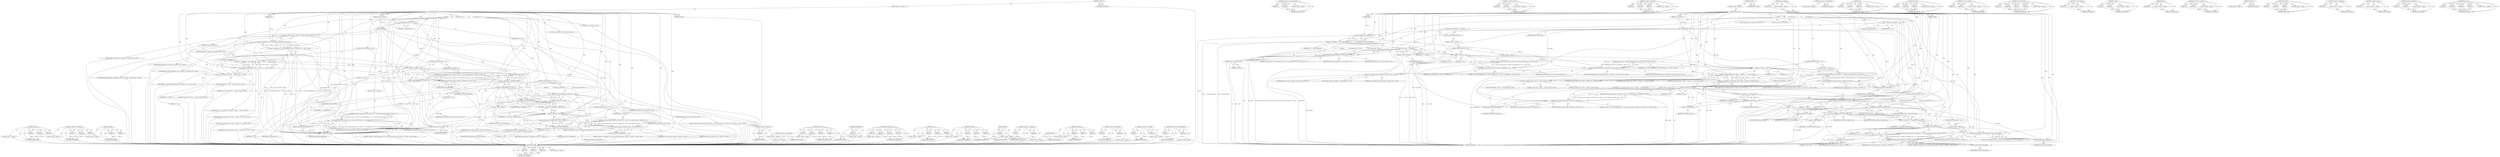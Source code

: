 digraph "loop_write" {
vulnerable_211 [label=<(METHOD,tcsetattr)>];
vulnerable_212 [label=<(PARAM,p1)>];
vulnerable_213 [label=<(PARAM,p2)>];
vulnerable_214 [label=<(PARAM,p3)>];
vulnerable_215 [label=<(BLOCK,&lt;empty&gt;,&lt;empty&gt;)>];
vulnerable_216 [label=<(METHOD_RETURN,ANY)>];
vulnerable_157 [label=<(METHOD,&lt;operator&gt;.conditional)>];
vulnerable_158 [label=<(PARAM,p1)>];
vulnerable_159 [label=<(PARAM,p2)>];
vulnerable_160 [label=<(PARAM,p3)>];
vulnerable_161 [label=<(BLOCK,&lt;empty&gt;,&lt;empty&gt;)>];
vulnerable_162 [label=<(METHOD_RETURN,ANY)>];
vulnerable_186 [label=<(METHOD,tcgetattr)>];
vulnerable_187 [label=<(PARAM,p1)>];
vulnerable_188 [label=<(PARAM,p2)>];
vulnerable_189 [label=<(BLOCK,&lt;empty&gt;,&lt;empty&gt;)>];
vulnerable_190 [label=<(METHOD_RETURN,ANY)>];
vulnerable_6 [label=<(METHOD,&lt;global&gt;)<SUB>1</SUB>>];
vulnerable_7 [label=<(BLOCK,&lt;empty&gt;,&lt;empty&gt;)<SUB>1</SUB>>];
vulnerable_8 [label=<(METHOD,toggle_utf8)<SUB>1</SUB>>];
vulnerable_9 [label=<(PARAM,const char *name)<SUB>1</SUB>>];
vulnerable_10 [label=<(PARAM,int fd)<SUB>1</SUB>>];
vulnerable_11 [label=<(PARAM,bool utf8)<SUB>1</SUB>>];
vulnerable_12 [label=<(BLOCK,{
         int r;
         struct termios tc = ...,{
         int r;
         struct termios tc = ...)<SUB>1</SUB>>];
vulnerable_13 [label="<(LOCAL,int r: int)<SUB>2</SUB>>"];
vulnerable_14 [label="<(LOCAL,struct termios tc: termios)<SUB>3</SUB>>"];
vulnerable_15 [label=<(&lt;operator&gt;.assignment,tc = {})<SUB>3</SUB>>];
vulnerable_16 [label=<(IDENTIFIER,tc,tc = {})<SUB>3</SUB>>];
vulnerable_17 [label=<(&lt;operator&gt;.arrayInitializer,{})<SUB>3</SUB>>];
vulnerable_18 [label=<(assert,assert(name))<SUB>5</SUB>>];
vulnerable_19 [label=<(IDENTIFIER,name,assert(name))<SUB>5</SUB>>];
vulnerable_20 [label="<(&lt;operator&gt;.assignment,r = ioctl(fd, KDSKBMODE, utf8 ? K_UNICODE : K_X...)<SUB>7</SUB>>"];
vulnerable_21 [label="<(IDENTIFIER,r,r = ioctl(fd, KDSKBMODE, utf8 ? K_UNICODE : K_X...)<SUB>7</SUB>>"];
vulnerable_22 [label="<(ioctl,ioctl(fd, KDSKBMODE, utf8 ? K_UNICODE : K_XLATE))<SUB>7</SUB>>"];
vulnerable_23 [label="<(IDENTIFIER,fd,ioctl(fd, KDSKBMODE, utf8 ? K_UNICODE : K_XLATE))<SUB>7</SUB>>"];
vulnerable_24 [label="<(IDENTIFIER,KDSKBMODE,ioctl(fd, KDSKBMODE, utf8 ? K_UNICODE : K_XLATE))<SUB>7</SUB>>"];
vulnerable_25 [label="<(&lt;operator&gt;.conditional,utf8 ? K_UNICODE : K_XLATE)<SUB>7</SUB>>"];
vulnerable_26 [label="<(IDENTIFIER,utf8,utf8 ? K_UNICODE : K_XLATE)<SUB>7</SUB>>"];
vulnerable_27 [label="<(IDENTIFIER,K_UNICODE,utf8 ? K_UNICODE : K_XLATE)<SUB>7</SUB>>"];
vulnerable_28 [label="<(IDENTIFIER,K_XLATE,utf8 ? K_UNICODE : K_XLATE)<SUB>7</SUB>>"];
vulnerable_29 [label=<(CONTROL_STRUCTURE,IF,if (r &lt; 0))<SUB>8</SUB>>];
vulnerable_30 [label=<(&lt;operator&gt;.lessThan,r &lt; 0)<SUB>8</SUB>>];
vulnerable_31 [label=<(IDENTIFIER,r,r &lt; 0)<SUB>8</SUB>>];
vulnerable_32 [label=<(LITERAL,0,r &lt; 0)<SUB>8</SUB>>];
vulnerable_33 [label=<(BLOCK,&lt;empty&gt;,&lt;empty&gt;)<SUB>9</SUB>>];
vulnerable_34 [label=<(RETURN,return log_warning_errno(errno, &quot;Failed to %s U...,return log_warning_errno(errno, &quot;Failed to %s U...)<SUB>9</SUB>>];
vulnerable_35 [label=<(log_warning_errno,log_warning_errno(errno, &quot;Failed to %s UTF-8 kb...)<SUB>9</SUB>>];
vulnerable_36 [label=<(IDENTIFIER,errno,log_warning_errno(errno, &quot;Failed to %s UTF-8 kb...)<SUB>9</SUB>>];
vulnerable_37 [label="<(LITERAL,&quot;Failed to %s UTF-8 kbdmode on %s: %m&quot;,log_warning_errno(errno, &quot;Failed to %s UTF-8 kb...)<SUB>9</SUB>>"];
vulnerable_38 [label=<(enable_disable,enable_disable(utf8))<SUB>9</SUB>>];
vulnerable_39 [label=<(IDENTIFIER,utf8,enable_disable(utf8))<SUB>9</SUB>>];
vulnerable_40 [label=<(IDENTIFIER,name,log_warning_errno(errno, &quot;Failed to %s UTF-8 kb...)<SUB>9</SUB>>];
vulnerable_41 [label="<(&lt;operator&gt;.assignment,r = loop_write(fd, utf8 ? &quot;\033%G&quot; : &quot;\033%@&quot;, ...)<SUB>11</SUB>>"];
vulnerable_42 [label="<(IDENTIFIER,r,r = loop_write(fd, utf8 ? &quot;\033%G&quot; : &quot;\033%@&quot;, ...)<SUB>11</SUB>>"];
vulnerable_43 [label="<(loop_write,loop_write(fd, utf8 ? &quot;\033%G&quot; : &quot;\033%@&quot;, 3, f...)<SUB>11</SUB>>"];
vulnerable_44 [label="<(IDENTIFIER,fd,loop_write(fd, utf8 ? &quot;\033%G&quot; : &quot;\033%@&quot;, 3, f...)<SUB>11</SUB>>"];
vulnerable_45 [label="<(&lt;operator&gt;.conditional,utf8 ? &quot;\033%G&quot; : &quot;\033%@&quot;)<SUB>11</SUB>>"];
vulnerable_46 [label="<(IDENTIFIER,utf8,utf8 ? &quot;\033%G&quot; : &quot;\033%@&quot;)<SUB>11</SUB>>"];
vulnerable_47 [label="<(LITERAL,&quot;\033%G&quot;,utf8 ? &quot;\033%G&quot; : &quot;\033%@&quot;)<SUB>11</SUB>>"];
vulnerable_48 [label="<(LITERAL,&quot;\033%@&quot;,utf8 ? &quot;\033%G&quot; : &quot;\033%@&quot;)<SUB>11</SUB>>"];
vulnerable_49 [label="<(LITERAL,3,loop_write(fd, utf8 ? &quot;\033%G&quot; : &quot;\033%@&quot;, 3, f...)<SUB>11</SUB>>"];
vulnerable_50 [label="<(LITERAL,false,loop_write(fd, utf8 ? &quot;\033%G&quot; : &quot;\033%@&quot;, 3, f...)<SUB>11</SUB>>"];
vulnerable_51 [label=<(CONTROL_STRUCTURE,IF,if (r &lt; 0))<SUB>12</SUB>>];
vulnerable_52 [label=<(&lt;operator&gt;.lessThan,r &lt; 0)<SUB>12</SUB>>];
vulnerable_53 [label=<(IDENTIFIER,r,r &lt; 0)<SUB>12</SUB>>];
vulnerable_54 [label=<(LITERAL,0,r &lt; 0)<SUB>12</SUB>>];
vulnerable_55 [label=<(BLOCK,&lt;empty&gt;,&lt;empty&gt;)<SUB>13</SUB>>];
vulnerable_56 [label=<(RETURN,return log_warning_errno(r, &quot;Failed to %s UTF-8...,return log_warning_errno(r, &quot;Failed to %s UTF-8...)<SUB>13</SUB>>];
vulnerable_57 [label=<(log_warning_errno,log_warning_errno(r, &quot;Failed to %s UTF-8 term p...)<SUB>13</SUB>>];
vulnerable_58 [label=<(IDENTIFIER,r,log_warning_errno(r, &quot;Failed to %s UTF-8 term p...)<SUB>13</SUB>>];
vulnerable_59 [label="<(LITERAL,&quot;Failed to %s UTF-8 term processing on %s: %m&quot;,log_warning_errno(r, &quot;Failed to %s UTF-8 term p...)<SUB>13</SUB>>"];
vulnerable_60 [label=<(enable_disable,enable_disable(utf8))<SUB>13</SUB>>];
vulnerable_61 [label=<(IDENTIFIER,utf8,enable_disable(utf8))<SUB>13</SUB>>];
vulnerable_62 [label=<(IDENTIFIER,name,log_warning_errno(r, &quot;Failed to %s UTF-8 term p...)<SUB>13</SUB>>];
vulnerable_63 [label=<(&lt;operator&gt;.assignment,r = tcgetattr(fd, &amp;tc))<SUB>15</SUB>>];
vulnerable_64 [label=<(IDENTIFIER,r,r = tcgetattr(fd, &amp;tc))<SUB>15</SUB>>];
vulnerable_65 [label=<(tcgetattr,tcgetattr(fd, &amp;tc))<SUB>15</SUB>>];
vulnerable_66 [label=<(IDENTIFIER,fd,tcgetattr(fd, &amp;tc))<SUB>15</SUB>>];
vulnerable_67 [label=<(&lt;operator&gt;.addressOf,&amp;tc)<SUB>15</SUB>>];
vulnerable_68 [label=<(IDENTIFIER,tc,tcgetattr(fd, &amp;tc))<SUB>15</SUB>>];
vulnerable_69 [label=<(CONTROL_STRUCTURE,IF,if (r &gt;= 0))<SUB>16</SUB>>];
vulnerable_70 [label=<(&lt;operator&gt;.greaterEqualsThan,r &gt;= 0)<SUB>16</SUB>>];
vulnerable_71 [label=<(IDENTIFIER,r,r &gt;= 0)<SUB>16</SUB>>];
vulnerable_72 [label=<(LITERAL,0,r &gt;= 0)<SUB>16</SUB>>];
vulnerable_73 [label=<(BLOCK,{
                SET_FLAG(tc.c_iflag, IUTF8, u...,{
                SET_FLAG(tc.c_iflag, IUTF8, u...)<SUB>16</SUB>>];
vulnerable_74 [label=<(SET_FLAG,SET_FLAG(tc.c_iflag, IUTF8, utf8))<SUB>17</SUB>>];
vulnerable_75 [label=<(&lt;operator&gt;.fieldAccess,tc.c_iflag)<SUB>17</SUB>>];
vulnerable_76 [label=<(IDENTIFIER,tc,SET_FLAG(tc.c_iflag, IUTF8, utf8))<SUB>17</SUB>>];
vulnerable_77 [label=<(FIELD_IDENTIFIER,c_iflag,c_iflag)<SUB>17</SUB>>];
vulnerable_78 [label=<(IDENTIFIER,IUTF8,SET_FLAG(tc.c_iflag, IUTF8, utf8))<SUB>17</SUB>>];
vulnerable_79 [label=<(IDENTIFIER,utf8,SET_FLAG(tc.c_iflag, IUTF8, utf8))<SUB>17</SUB>>];
vulnerable_80 [label=<(&lt;operator&gt;.assignment,r = tcsetattr(fd, TCSANOW, &amp;tc))<SUB>18</SUB>>];
vulnerable_81 [label=<(IDENTIFIER,r,r = tcsetattr(fd, TCSANOW, &amp;tc))<SUB>18</SUB>>];
vulnerable_82 [label=<(tcsetattr,tcsetattr(fd, TCSANOW, &amp;tc))<SUB>18</SUB>>];
vulnerable_83 [label=<(IDENTIFIER,fd,tcsetattr(fd, TCSANOW, &amp;tc))<SUB>18</SUB>>];
vulnerable_84 [label=<(IDENTIFIER,TCSANOW,tcsetattr(fd, TCSANOW, &amp;tc))<SUB>18</SUB>>];
vulnerable_85 [label=<(&lt;operator&gt;.addressOf,&amp;tc)<SUB>18</SUB>>];
vulnerable_86 [label=<(IDENTIFIER,tc,tcsetattr(fd, TCSANOW, &amp;tc))<SUB>18</SUB>>];
vulnerable_87 [label=<(CONTROL_STRUCTURE,IF,if (r &lt; 0))<SUB>20</SUB>>];
vulnerable_88 [label=<(&lt;operator&gt;.lessThan,r &lt; 0)<SUB>20</SUB>>];
vulnerable_89 [label=<(IDENTIFIER,r,r &lt; 0)<SUB>20</SUB>>];
vulnerable_90 [label=<(LITERAL,0,r &lt; 0)<SUB>20</SUB>>];
vulnerable_91 [label=<(BLOCK,&lt;empty&gt;,&lt;empty&gt;)<SUB>21</SUB>>];
vulnerable_92 [label=<(RETURN,return log_warning_errno(errno, &quot;Failed to %s i...,return log_warning_errno(errno, &quot;Failed to %s i...)<SUB>21</SUB>>];
vulnerable_93 [label=<(log_warning_errno,log_warning_errno(errno, &quot;Failed to %s iutf8 fl...)<SUB>21</SUB>>];
vulnerable_94 [label=<(IDENTIFIER,errno,log_warning_errno(errno, &quot;Failed to %s iutf8 fl...)<SUB>21</SUB>>];
vulnerable_95 [label="<(LITERAL,&quot;Failed to %s iutf8 flag on %s: %m&quot;,log_warning_errno(errno, &quot;Failed to %s iutf8 fl...)<SUB>21</SUB>>"];
vulnerable_96 [label=<(enable_disable,enable_disable(utf8))<SUB>21</SUB>>];
vulnerable_97 [label=<(IDENTIFIER,utf8,enable_disable(utf8))<SUB>21</SUB>>];
vulnerable_98 [label=<(IDENTIFIER,name,log_warning_errno(errno, &quot;Failed to %s iutf8 fl...)<SUB>21</SUB>>];
vulnerable_99 [label=<(log_debug,log_debug(&quot;UTF-8 kbdmode %sd on %s&quot;, enable_dis...)<SUB>23</SUB>>];
vulnerable_100 [label=<(LITERAL,&quot;UTF-8 kbdmode %sd on %s&quot;,log_debug(&quot;UTF-8 kbdmode %sd on %s&quot;, enable_dis...)<SUB>23</SUB>>];
vulnerable_101 [label=<(enable_disable,enable_disable(utf8))<SUB>23</SUB>>];
vulnerable_102 [label=<(IDENTIFIER,utf8,enable_disable(utf8))<SUB>23</SUB>>];
vulnerable_103 [label=<(IDENTIFIER,name,log_debug(&quot;UTF-8 kbdmode %sd on %s&quot;, enable_dis...)<SUB>23</SUB>>];
vulnerable_104 [label=<(RETURN,return 0;,return 0;)<SUB>24</SUB>>];
vulnerable_105 [label=<(LITERAL,0,return 0;)<SUB>24</SUB>>];
vulnerable_106 [label=<(METHOD_RETURN,int)<SUB>1</SUB>>];
vulnerable_108 [label=<(METHOD_RETURN,ANY)<SUB>1</SUB>>];
vulnerable_191 [label=<(METHOD,&lt;operator&gt;.addressOf)>];
vulnerable_192 [label=<(PARAM,p1)>];
vulnerable_193 [label=<(BLOCK,&lt;empty&gt;,&lt;empty&gt;)>];
vulnerable_194 [label=<(METHOD_RETURN,ANY)>];
vulnerable_144 [label=<(METHOD,&lt;operator&gt;.arrayInitializer)>];
vulnerable_145 [label=<(BLOCK,&lt;empty&gt;,&lt;empty&gt;)>];
vulnerable_146 [label=<(METHOD_RETURN,ANY)>];
vulnerable_179 [label=<(METHOD,loop_write)>];
vulnerable_180 [label=<(PARAM,p1)>];
vulnerable_181 [label=<(PARAM,p2)>];
vulnerable_182 [label=<(PARAM,p3)>];
vulnerable_183 [label=<(PARAM,p4)>];
vulnerable_184 [label=<(BLOCK,&lt;empty&gt;,&lt;empty&gt;)>];
vulnerable_185 [label=<(METHOD_RETURN,ANY)>];
vulnerable_175 [label=<(METHOD,enable_disable)>];
vulnerable_176 [label=<(PARAM,p1)>];
vulnerable_177 [label=<(BLOCK,&lt;empty&gt;,&lt;empty&gt;)>];
vulnerable_178 [label=<(METHOD_RETURN,ANY)>];
vulnerable_168 [label=<(METHOD,log_warning_errno)>];
vulnerable_169 [label=<(PARAM,p1)>];
vulnerable_170 [label=<(PARAM,p2)>];
vulnerable_171 [label=<(PARAM,p3)>];
vulnerable_172 [label=<(PARAM,p4)>];
vulnerable_173 [label=<(BLOCK,&lt;empty&gt;,&lt;empty&gt;)>];
vulnerable_174 [label=<(METHOD_RETURN,ANY)>];
vulnerable_151 [label=<(METHOD,ioctl)>];
vulnerable_152 [label=<(PARAM,p1)>];
vulnerable_153 [label=<(PARAM,p2)>];
vulnerable_154 [label=<(PARAM,p3)>];
vulnerable_155 [label=<(BLOCK,&lt;empty&gt;,&lt;empty&gt;)>];
vulnerable_156 [label=<(METHOD_RETURN,ANY)>];
vulnerable_200 [label=<(METHOD,SET_FLAG)>];
vulnerable_201 [label=<(PARAM,p1)>];
vulnerable_202 [label=<(PARAM,p2)>];
vulnerable_203 [label=<(PARAM,p3)>];
vulnerable_204 [label=<(BLOCK,&lt;empty&gt;,&lt;empty&gt;)>];
vulnerable_205 [label=<(METHOD_RETURN,ANY)>];
vulnerable_147 [label=<(METHOD,assert)>];
vulnerable_148 [label=<(PARAM,p1)>];
vulnerable_149 [label=<(BLOCK,&lt;empty&gt;,&lt;empty&gt;)>];
vulnerable_150 [label=<(METHOD_RETURN,ANY)>];
vulnerable_139 [label=<(METHOD,&lt;operator&gt;.assignment)>];
vulnerable_140 [label=<(PARAM,p1)>];
vulnerable_141 [label=<(PARAM,p2)>];
vulnerable_142 [label=<(BLOCK,&lt;empty&gt;,&lt;empty&gt;)>];
vulnerable_143 [label=<(METHOD_RETURN,ANY)>];
vulnerable_133 [label=<(METHOD,&lt;global&gt;)<SUB>1</SUB>>];
vulnerable_134 [label=<(BLOCK,&lt;empty&gt;,&lt;empty&gt;)>];
vulnerable_135 [label=<(METHOD_RETURN,ANY)>];
vulnerable_217 [label=<(METHOD,log_debug)>];
vulnerable_218 [label=<(PARAM,p1)>];
vulnerable_219 [label=<(PARAM,p2)>];
vulnerable_220 [label=<(PARAM,p3)>];
vulnerable_221 [label=<(BLOCK,&lt;empty&gt;,&lt;empty&gt;)>];
vulnerable_222 [label=<(METHOD_RETURN,ANY)>];
vulnerable_206 [label=<(METHOD,&lt;operator&gt;.fieldAccess)>];
vulnerable_207 [label=<(PARAM,p1)>];
vulnerable_208 [label=<(PARAM,p2)>];
vulnerable_209 [label=<(BLOCK,&lt;empty&gt;,&lt;empty&gt;)>];
vulnerable_210 [label=<(METHOD_RETURN,ANY)>];
vulnerable_163 [label=<(METHOD,&lt;operator&gt;.lessThan)>];
vulnerable_164 [label=<(PARAM,p1)>];
vulnerable_165 [label=<(PARAM,p2)>];
vulnerable_166 [label=<(BLOCK,&lt;empty&gt;,&lt;empty&gt;)>];
vulnerable_167 [label=<(METHOD_RETURN,ANY)>];
vulnerable_195 [label=<(METHOD,&lt;operator&gt;.greaterEqualsThan)>];
vulnerable_196 [label=<(PARAM,p1)>];
vulnerable_197 [label=<(PARAM,p2)>];
vulnerable_198 [label=<(BLOCK,&lt;empty&gt;,&lt;empty&gt;)>];
vulnerable_199 [label=<(METHOD_RETURN,ANY)>];
fixed_262 [label=<(METHOD,log_debug)>];
fixed_263 [label=<(PARAM,p1)>];
fixed_264 [label=<(PARAM,p2)>];
fixed_265 [label=<(PARAM,p3)>];
fixed_266 [label=<(BLOCK,&lt;empty&gt;,&lt;empty&gt;)>];
fixed_267 [label=<(METHOD_RETURN,ANY)>];
fixed_240 [label=<(METHOD,&lt;operator&gt;.greaterEqualsThan)>];
fixed_241 [label=<(PARAM,p1)>];
fixed_242 [label=<(PARAM,p2)>];
fixed_243 [label=<(BLOCK,&lt;empty&gt;,&lt;empty&gt;)>];
fixed_244 [label=<(METHOD_RETURN,ANY)>];
fixed_187 [label=<(METHOD,&lt;operator&gt;.equals)>];
fixed_188 [label=<(PARAM,p1)>];
fixed_189 [label=<(PARAM,p2)>];
fixed_190 [label=<(BLOCK,&lt;empty&gt;,&lt;empty&gt;)>];
fixed_191 [label=<(METHOD_RETURN,ANY)>];
fixed_214 [label=<(METHOD,&lt;operator&gt;.conditional)>];
fixed_215 [label=<(PARAM,p1)>];
fixed_216 [label=<(PARAM,p2)>];
fixed_217 [label=<(PARAM,p3)>];
fixed_218 [label=<(BLOCK,&lt;empty&gt;,&lt;empty&gt;)>];
fixed_219 [label=<(METHOD_RETURN,ANY)>];
fixed_6 [label=<(METHOD,&lt;global&gt;)<SUB>1</SUB>>];
fixed_7 [label=<(BLOCK,&lt;empty&gt;,&lt;empty&gt;)<SUB>1</SUB>>];
fixed_8 [label=<(METHOD,toggle_utf8)<SUB>1</SUB>>];
fixed_9 [label=<(PARAM,const char *name)<SUB>1</SUB>>];
fixed_10 [label=<(PARAM,int fd)<SUB>1</SUB>>];
fixed_11 [label=<(PARAM,bool utf8)<SUB>1</SUB>>];
fixed_12 [label=<(BLOCK,{
         int r;
         struct termios tc = ...,{
         int r;
         struct termios tc = ...)<SUB>1</SUB>>];
fixed_13 [label="<(LOCAL,int r: int)<SUB>2</SUB>>"];
fixed_14 [label="<(LOCAL,struct termios tc: termios)<SUB>3</SUB>>"];
fixed_15 [label=<(&lt;operator&gt;.assignment,tc = {})<SUB>3</SUB>>];
fixed_16 [label=<(IDENTIFIER,tc,tc = {})<SUB>3</SUB>>];
fixed_17 [label=<(&lt;operator&gt;.arrayInitializer,{})<SUB>3</SUB>>];
fixed_18 [label=<(assert,assert(name))<SUB>5</SUB>>];
fixed_19 [label=<(IDENTIFIER,name,assert(name))<SUB>5</SUB>>];
fixed_20 [label=<(&lt;operator&gt;.assignment,r = vt_verify_kbmode(fd))<SUB>7</SUB>>];
fixed_21 [label=<(IDENTIFIER,r,r = vt_verify_kbmode(fd))<SUB>7</SUB>>];
fixed_22 [label=<(vt_verify_kbmode,vt_verify_kbmode(fd))<SUB>7</SUB>>];
fixed_23 [label=<(IDENTIFIER,fd,vt_verify_kbmode(fd))<SUB>7</SUB>>];
fixed_24 [label=<(CONTROL_STRUCTURE,IF,if (r == -EBUSY))<SUB>8</SUB>>];
fixed_25 [label=<(&lt;operator&gt;.equals,r == -EBUSY)<SUB>8</SUB>>];
fixed_26 [label=<(IDENTIFIER,r,r == -EBUSY)<SUB>8</SUB>>];
fixed_27 [label=<(&lt;operator&gt;.minus,-EBUSY)<SUB>8</SUB>>];
fixed_28 [label=<(IDENTIFIER,EBUSY,-EBUSY)<SUB>8</SUB>>];
fixed_29 [label=<(BLOCK,{
                log_warning_errno(r, &quot;Virtual...,{
                log_warning_errno(r, &quot;Virtual...)<SUB>8</SUB>>];
fixed_30 [label=<(log_warning_errno,log_warning_errno(r, &quot;Virtual console %s is not...)<SUB>9</SUB>>];
fixed_31 [label=<(IDENTIFIER,r,log_warning_errno(r, &quot;Virtual console %s is not...)<SUB>9</SUB>>];
fixed_32 [label=<(LITERAL,&quot;Virtual console %s is not in K_XLATE or K_UNIC...,log_warning_errno(r, &quot;Virtual console %s is not...)<SUB>9</SUB>>];
fixed_33 [label=<(IDENTIFIER,name,log_warning_errno(r, &quot;Virtual console %s is not...)<SUB>9</SUB>>];
fixed_34 [label=<(RETURN,return 0;,return 0;)<SUB>10</SUB>>];
fixed_35 [label=<(LITERAL,0,return 0;)<SUB>10</SUB>>];
fixed_36 [label=<(CONTROL_STRUCTURE,ELSE,else)<SUB>11</SUB>>];
fixed_37 [label=<(BLOCK,&lt;empty&gt;,&lt;empty&gt;)<SUB>11</SUB>>];
fixed_38 [label=<(CONTROL_STRUCTURE,IF,if (r &lt; 0))<SUB>11</SUB>>];
fixed_39 [label=<(&lt;operator&gt;.lessThan,r &lt; 0)<SUB>11</SUB>>];
fixed_40 [label=<(IDENTIFIER,r,r &lt; 0)<SUB>11</SUB>>];
fixed_41 [label=<(LITERAL,0,r &lt; 0)<SUB>11</SUB>>];
fixed_42 [label=<(BLOCK,&lt;empty&gt;,&lt;empty&gt;)<SUB>12</SUB>>];
fixed_43 [label=<(RETURN,return log_warning_errno(r, &quot;Failed to verify k...,return log_warning_errno(r, &quot;Failed to verify k...)<SUB>12</SUB>>];
fixed_44 [label=<(log_warning_errno,log_warning_errno(r, &quot;Failed to verify kbdmode ...)<SUB>12</SUB>>];
fixed_45 [label=<(IDENTIFIER,r,log_warning_errno(r, &quot;Failed to verify kbdmode ...)<SUB>12</SUB>>];
fixed_46 [label="<(LITERAL,&quot;Failed to verify kbdmode on %s: %m&quot;,log_warning_errno(r, &quot;Failed to verify kbdmode ...)<SUB>12</SUB>>"];
fixed_47 [label=<(IDENTIFIER,name,log_warning_errno(r, &quot;Failed to verify kbdmode ...)<SUB>12</SUB>>];
fixed_48 [label="<(&lt;operator&gt;.assignment,r = ioctl(fd, KDSKBMODE, utf8 ? K_UNICODE : K_X...)<SUB>14</SUB>>"];
fixed_49 [label="<(IDENTIFIER,r,r = ioctl(fd, KDSKBMODE, utf8 ? K_UNICODE : K_X...)<SUB>14</SUB>>"];
fixed_50 [label="<(ioctl,ioctl(fd, KDSKBMODE, utf8 ? K_UNICODE : K_XLATE))<SUB>14</SUB>>"];
fixed_51 [label="<(IDENTIFIER,fd,ioctl(fd, KDSKBMODE, utf8 ? K_UNICODE : K_XLATE))<SUB>14</SUB>>"];
fixed_52 [label="<(IDENTIFIER,KDSKBMODE,ioctl(fd, KDSKBMODE, utf8 ? K_UNICODE : K_XLATE))<SUB>14</SUB>>"];
fixed_53 [label="<(&lt;operator&gt;.conditional,utf8 ? K_UNICODE : K_XLATE)<SUB>14</SUB>>"];
fixed_54 [label="<(IDENTIFIER,utf8,utf8 ? K_UNICODE : K_XLATE)<SUB>14</SUB>>"];
fixed_55 [label="<(IDENTIFIER,K_UNICODE,utf8 ? K_UNICODE : K_XLATE)<SUB>14</SUB>>"];
fixed_56 [label="<(IDENTIFIER,K_XLATE,utf8 ? K_UNICODE : K_XLATE)<SUB>14</SUB>>"];
fixed_57 [label=<(CONTROL_STRUCTURE,IF,if (r &lt; 0))<SUB>15</SUB>>];
fixed_58 [label=<(&lt;operator&gt;.lessThan,r &lt; 0)<SUB>15</SUB>>];
fixed_59 [label=<(IDENTIFIER,r,r &lt; 0)<SUB>15</SUB>>];
fixed_60 [label=<(LITERAL,0,r &lt; 0)<SUB>15</SUB>>];
fixed_61 [label=<(BLOCK,&lt;empty&gt;,&lt;empty&gt;)<SUB>16</SUB>>];
fixed_62 [label=<(RETURN,return log_warning_errno(errno, &quot;Failed to %s U...,return log_warning_errno(errno, &quot;Failed to %s U...)<SUB>16</SUB>>];
fixed_63 [label=<(log_warning_errno,log_warning_errno(errno, &quot;Failed to %s UTF-8 kb...)<SUB>16</SUB>>];
fixed_64 [label=<(IDENTIFIER,errno,log_warning_errno(errno, &quot;Failed to %s UTF-8 kb...)<SUB>16</SUB>>];
fixed_65 [label="<(LITERAL,&quot;Failed to %s UTF-8 kbdmode on %s: %m&quot;,log_warning_errno(errno, &quot;Failed to %s UTF-8 kb...)<SUB>16</SUB>>"];
fixed_66 [label=<(enable_disable,enable_disable(utf8))<SUB>16</SUB>>];
fixed_67 [label=<(IDENTIFIER,utf8,enable_disable(utf8))<SUB>16</SUB>>];
fixed_68 [label=<(IDENTIFIER,name,log_warning_errno(errno, &quot;Failed to %s UTF-8 kb...)<SUB>16</SUB>>];
fixed_69 [label="<(&lt;operator&gt;.assignment,r = loop_write(fd, utf8 ? &quot;\033%G&quot; : &quot;\033%@&quot;, ...)<SUB>18</SUB>>"];
fixed_70 [label="<(IDENTIFIER,r,r = loop_write(fd, utf8 ? &quot;\033%G&quot; : &quot;\033%@&quot;, ...)<SUB>18</SUB>>"];
fixed_71 [label="<(loop_write,loop_write(fd, utf8 ? &quot;\033%G&quot; : &quot;\033%@&quot;, 3, f...)<SUB>18</SUB>>"];
fixed_72 [label="<(IDENTIFIER,fd,loop_write(fd, utf8 ? &quot;\033%G&quot; : &quot;\033%@&quot;, 3, f...)<SUB>18</SUB>>"];
fixed_73 [label="<(&lt;operator&gt;.conditional,utf8 ? &quot;\033%G&quot; : &quot;\033%@&quot;)<SUB>18</SUB>>"];
fixed_74 [label="<(IDENTIFIER,utf8,utf8 ? &quot;\033%G&quot; : &quot;\033%@&quot;)<SUB>18</SUB>>"];
fixed_75 [label="<(LITERAL,&quot;\033%G&quot;,utf8 ? &quot;\033%G&quot; : &quot;\033%@&quot;)<SUB>18</SUB>>"];
fixed_76 [label="<(LITERAL,&quot;\033%@&quot;,utf8 ? &quot;\033%G&quot; : &quot;\033%@&quot;)<SUB>18</SUB>>"];
fixed_77 [label="<(LITERAL,3,loop_write(fd, utf8 ? &quot;\033%G&quot; : &quot;\033%@&quot;, 3, f...)<SUB>18</SUB>>"];
fixed_78 [label="<(LITERAL,false,loop_write(fd, utf8 ? &quot;\033%G&quot; : &quot;\033%@&quot;, 3, f...)<SUB>18</SUB>>"];
fixed_79 [label=<(CONTROL_STRUCTURE,IF,if (r &lt; 0))<SUB>19</SUB>>];
fixed_80 [label=<(&lt;operator&gt;.lessThan,r &lt; 0)<SUB>19</SUB>>];
fixed_81 [label=<(IDENTIFIER,r,r &lt; 0)<SUB>19</SUB>>];
fixed_82 [label=<(LITERAL,0,r &lt; 0)<SUB>19</SUB>>];
fixed_83 [label=<(BLOCK,&lt;empty&gt;,&lt;empty&gt;)<SUB>20</SUB>>];
fixed_84 [label=<(RETURN,return log_warning_errno(r, &quot;Failed to %s UTF-8...,return log_warning_errno(r, &quot;Failed to %s UTF-8...)<SUB>20</SUB>>];
fixed_85 [label=<(log_warning_errno,log_warning_errno(r, &quot;Failed to %s UTF-8 term p...)<SUB>20</SUB>>];
fixed_86 [label=<(IDENTIFIER,r,log_warning_errno(r, &quot;Failed to %s UTF-8 term p...)<SUB>20</SUB>>];
fixed_87 [label="<(LITERAL,&quot;Failed to %s UTF-8 term processing on %s: %m&quot;,log_warning_errno(r, &quot;Failed to %s UTF-8 term p...)<SUB>20</SUB>>"];
fixed_88 [label=<(enable_disable,enable_disable(utf8))<SUB>20</SUB>>];
fixed_89 [label=<(IDENTIFIER,utf8,enable_disable(utf8))<SUB>20</SUB>>];
fixed_90 [label=<(IDENTIFIER,name,log_warning_errno(r, &quot;Failed to %s UTF-8 term p...)<SUB>20</SUB>>];
fixed_91 [label=<(&lt;operator&gt;.assignment,r = tcgetattr(fd, &amp;tc))<SUB>22</SUB>>];
fixed_92 [label=<(IDENTIFIER,r,r = tcgetattr(fd, &amp;tc))<SUB>22</SUB>>];
fixed_93 [label=<(tcgetattr,tcgetattr(fd, &amp;tc))<SUB>22</SUB>>];
fixed_94 [label=<(IDENTIFIER,fd,tcgetattr(fd, &amp;tc))<SUB>22</SUB>>];
fixed_95 [label=<(&lt;operator&gt;.addressOf,&amp;tc)<SUB>22</SUB>>];
fixed_96 [label=<(IDENTIFIER,tc,tcgetattr(fd, &amp;tc))<SUB>22</SUB>>];
fixed_97 [label=<(CONTROL_STRUCTURE,IF,if (r &gt;= 0))<SUB>23</SUB>>];
fixed_98 [label=<(&lt;operator&gt;.greaterEqualsThan,r &gt;= 0)<SUB>23</SUB>>];
fixed_99 [label=<(IDENTIFIER,r,r &gt;= 0)<SUB>23</SUB>>];
fixed_100 [label=<(LITERAL,0,r &gt;= 0)<SUB>23</SUB>>];
fixed_101 [label=<(BLOCK,{
                SET_FLAG(tc.c_iflag, IUTF8, u...,{
                SET_FLAG(tc.c_iflag, IUTF8, u...)<SUB>23</SUB>>];
fixed_102 [label=<(SET_FLAG,SET_FLAG(tc.c_iflag, IUTF8, utf8))<SUB>24</SUB>>];
fixed_103 [label=<(&lt;operator&gt;.fieldAccess,tc.c_iflag)<SUB>24</SUB>>];
fixed_104 [label=<(IDENTIFIER,tc,SET_FLAG(tc.c_iflag, IUTF8, utf8))<SUB>24</SUB>>];
fixed_105 [label=<(FIELD_IDENTIFIER,c_iflag,c_iflag)<SUB>24</SUB>>];
fixed_106 [label=<(IDENTIFIER,IUTF8,SET_FLAG(tc.c_iflag, IUTF8, utf8))<SUB>24</SUB>>];
fixed_107 [label=<(IDENTIFIER,utf8,SET_FLAG(tc.c_iflag, IUTF8, utf8))<SUB>24</SUB>>];
fixed_108 [label=<(&lt;operator&gt;.assignment,r = tcsetattr(fd, TCSANOW, &amp;tc))<SUB>25</SUB>>];
fixed_109 [label=<(IDENTIFIER,r,r = tcsetattr(fd, TCSANOW, &amp;tc))<SUB>25</SUB>>];
fixed_110 [label=<(tcsetattr,tcsetattr(fd, TCSANOW, &amp;tc))<SUB>25</SUB>>];
fixed_111 [label=<(IDENTIFIER,fd,tcsetattr(fd, TCSANOW, &amp;tc))<SUB>25</SUB>>];
fixed_112 [label=<(IDENTIFIER,TCSANOW,tcsetattr(fd, TCSANOW, &amp;tc))<SUB>25</SUB>>];
fixed_113 [label=<(&lt;operator&gt;.addressOf,&amp;tc)<SUB>25</SUB>>];
fixed_114 [label=<(IDENTIFIER,tc,tcsetattr(fd, TCSANOW, &amp;tc))<SUB>25</SUB>>];
fixed_115 [label=<(CONTROL_STRUCTURE,IF,if (r &lt; 0))<SUB>27</SUB>>];
fixed_116 [label=<(&lt;operator&gt;.lessThan,r &lt; 0)<SUB>27</SUB>>];
fixed_117 [label=<(IDENTIFIER,r,r &lt; 0)<SUB>27</SUB>>];
fixed_118 [label=<(LITERAL,0,r &lt; 0)<SUB>27</SUB>>];
fixed_119 [label=<(BLOCK,&lt;empty&gt;,&lt;empty&gt;)<SUB>28</SUB>>];
fixed_120 [label=<(RETURN,return log_warning_errno(errno, &quot;Failed to %s i...,return log_warning_errno(errno, &quot;Failed to %s i...)<SUB>28</SUB>>];
fixed_121 [label=<(log_warning_errno,log_warning_errno(errno, &quot;Failed to %s iutf8 fl...)<SUB>28</SUB>>];
fixed_122 [label=<(IDENTIFIER,errno,log_warning_errno(errno, &quot;Failed to %s iutf8 fl...)<SUB>28</SUB>>];
fixed_123 [label="<(LITERAL,&quot;Failed to %s iutf8 flag on %s: %m&quot;,log_warning_errno(errno, &quot;Failed to %s iutf8 fl...)<SUB>28</SUB>>"];
fixed_124 [label=<(enable_disable,enable_disable(utf8))<SUB>28</SUB>>];
fixed_125 [label=<(IDENTIFIER,utf8,enable_disable(utf8))<SUB>28</SUB>>];
fixed_126 [label=<(IDENTIFIER,name,log_warning_errno(errno, &quot;Failed to %s iutf8 fl...)<SUB>28</SUB>>];
fixed_127 [label=<(log_debug,log_debug(&quot;UTF-8 kbdmode %sd on %s&quot;, enable_dis...)<SUB>30</SUB>>];
fixed_128 [label=<(LITERAL,&quot;UTF-8 kbdmode %sd on %s&quot;,log_debug(&quot;UTF-8 kbdmode %sd on %s&quot;, enable_dis...)<SUB>30</SUB>>];
fixed_129 [label=<(enable_disable,enable_disable(utf8))<SUB>30</SUB>>];
fixed_130 [label=<(IDENTIFIER,utf8,enable_disable(utf8))<SUB>30</SUB>>];
fixed_131 [label=<(IDENTIFIER,name,log_debug(&quot;UTF-8 kbdmode %sd on %s&quot;, enable_dis...)<SUB>30</SUB>>];
fixed_132 [label=<(RETURN,return 0;,return 0;)<SUB>31</SUB>>];
fixed_133 [label=<(LITERAL,0,return 0;)<SUB>31</SUB>>];
fixed_134 [label=<(METHOD_RETURN,int)<SUB>1</SUB>>];
fixed_136 [label=<(METHOD_RETURN,ANY)<SUB>1</SUB>>];
fixed_220 [label=<(METHOD,enable_disable)>];
fixed_221 [label=<(PARAM,p1)>];
fixed_222 [label=<(BLOCK,&lt;empty&gt;,&lt;empty&gt;)>];
fixed_223 [label=<(METHOD_RETURN,ANY)>];
fixed_176 [label=<(METHOD,&lt;operator&gt;.arrayInitializer)>];
fixed_177 [label=<(BLOCK,&lt;empty&gt;,&lt;empty&gt;)>];
fixed_178 [label=<(METHOD_RETURN,ANY)>];
fixed_208 [label=<(METHOD,ioctl)>];
fixed_209 [label=<(PARAM,p1)>];
fixed_210 [label=<(PARAM,p2)>];
fixed_211 [label=<(PARAM,p3)>];
fixed_212 [label=<(BLOCK,&lt;empty&gt;,&lt;empty&gt;)>];
fixed_213 [label=<(METHOD_RETURN,ANY)>];
fixed_256 [label=<(METHOD,tcsetattr)>];
fixed_257 [label=<(PARAM,p1)>];
fixed_258 [label=<(PARAM,p2)>];
fixed_259 [label=<(PARAM,p3)>];
fixed_260 [label=<(BLOCK,&lt;empty&gt;,&lt;empty&gt;)>];
fixed_261 [label=<(METHOD_RETURN,ANY)>];
fixed_203 [label=<(METHOD,&lt;operator&gt;.lessThan)>];
fixed_204 [label=<(PARAM,p1)>];
fixed_205 [label=<(PARAM,p2)>];
fixed_206 [label=<(BLOCK,&lt;empty&gt;,&lt;empty&gt;)>];
fixed_207 [label=<(METHOD_RETURN,ANY)>];
fixed_196 [label=<(METHOD,log_warning_errno)>];
fixed_197 [label=<(PARAM,p1)>];
fixed_198 [label=<(PARAM,p2)>];
fixed_199 [label=<(PARAM,p3)>];
fixed_200 [label=<(PARAM,p4)>];
fixed_201 [label=<(BLOCK,&lt;empty&gt;,&lt;empty&gt;)>];
fixed_202 [label=<(METHOD_RETURN,ANY)>];
fixed_183 [label=<(METHOD,vt_verify_kbmode)>];
fixed_184 [label=<(PARAM,p1)>];
fixed_185 [label=<(BLOCK,&lt;empty&gt;,&lt;empty&gt;)>];
fixed_186 [label=<(METHOD_RETURN,ANY)>];
fixed_231 [label=<(METHOD,tcgetattr)>];
fixed_232 [label=<(PARAM,p1)>];
fixed_233 [label=<(PARAM,p2)>];
fixed_234 [label=<(BLOCK,&lt;empty&gt;,&lt;empty&gt;)>];
fixed_235 [label=<(METHOD_RETURN,ANY)>];
fixed_179 [label=<(METHOD,assert)>];
fixed_180 [label=<(PARAM,p1)>];
fixed_181 [label=<(BLOCK,&lt;empty&gt;,&lt;empty&gt;)>];
fixed_182 [label=<(METHOD_RETURN,ANY)>];
fixed_171 [label=<(METHOD,&lt;operator&gt;.assignment)>];
fixed_172 [label=<(PARAM,p1)>];
fixed_173 [label=<(PARAM,p2)>];
fixed_174 [label=<(BLOCK,&lt;empty&gt;,&lt;empty&gt;)>];
fixed_175 [label=<(METHOD_RETURN,ANY)>];
fixed_165 [label=<(METHOD,&lt;global&gt;)<SUB>1</SUB>>];
fixed_166 [label=<(BLOCK,&lt;empty&gt;,&lt;empty&gt;)>];
fixed_167 [label=<(METHOD_RETURN,ANY)>];
fixed_245 [label=<(METHOD,SET_FLAG)>];
fixed_246 [label=<(PARAM,p1)>];
fixed_247 [label=<(PARAM,p2)>];
fixed_248 [label=<(PARAM,p3)>];
fixed_249 [label=<(BLOCK,&lt;empty&gt;,&lt;empty&gt;)>];
fixed_250 [label=<(METHOD_RETURN,ANY)>];
fixed_236 [label=<(METHOD,&lt;operator&gt;.addressOf)>];
fixed_237 [label=<(PARAM,p1)>];
fixed_238 [label=<(BLOCK,&lt;empty&gt;,&lt;empty&gt;)>];
fixed_239 [label=<(METHOD_RETURN,ANY)>];
fixed_192 [label=<(METHOD,&lt;operator&gt;.minus)>];
fixed_193 [label=<(PARAM,p1)>];
fixed_194 [label=<(BLOCK,&lt;empty&gt;,&lt;empty&gt;)>];
fixed_195 [label=<(METHOD_RETURN,ANY)>];
fixed_251 [label=<(METHOD,&lt;operator&gt;.fieldAccess)>];
fixed_252 [label=<(PARAM,p1)>];
fixed_253 [label=<(PARAM,p2)>];
fixed_254 [label=<(BLOCK,&lt;empty&gt;,&lt;empty&gt;)>];
fixed_255 [label=<(METHOD_RETURN,ANY)>];
fixed_224 [label=<(METHOD,loop_write)>];
fixed_225 [label=<(PARAM,p1)>];
fixed_226 [label=<(PARAM,p2)>];
fixed_227 [label=<(PARAM,p3)>];
fixed_228 [label=<(PARAM,p4)>];
fixed_229 [label=<(BLOCK,&lt;empty&gt;,&lt;empty&gt;)>];
fixed_230 [label=<(METHOD_RETURN,ANY)>];
vulnerable_211 -> vulnerable_212  [key=0, label="AST: "];
vulnerable_211 -> vulnerable_212  [key=1, label="DDG: "];
vulnerable_211 -> vulnerable_215  [key=0, label="AST: "];
vulnerable_211 -> vulnerable_213  [key=0, label="AST: "];
vulnerable_211 -> vulnerable_213  [key=1, label="DDG: "];
vulnerable_211 -> vulnerable_216  [key=0, label="AST: "];
vulnerable_211 -> vulnerable_216  [key=1, label="CFG: "];
vulnerable_211 -> vulnerable_214  [key=0, label="AST: "];
vulnerable_211 -> vulnerable_214  [key=1, label="DDG: "];
vulnerable_212 -> vulnerable_216  [key=0, label="DDG: p1"];
vulnerable_213 -> vulnerable_216  [key=0, label="DDG: p2"];
vulnerable_214 -> vulnerable_216  [key=0, label="DDG: p3"];
vulnerable_215 -> fixed_262  [key=0];
vulnerable_216 -> fixed_262  [key=0];
vulnerable_157 -> vulnerable_158  [key=0, label="AST: "];
vulnerable_157 -> vulnerable_158  [key=1, label="DDG: "];
vulnerable_157 -> vulnerable_161  [key=0, label="AST: "];
vulnerable_157 -> vulnerable_159  [key=0, label="AST: "];
vulnerable_157 -> vulnerable_159  [key=1, label="DDG: "];
vulnerable_157 -> vulnerable_162  [key=0, label="AST: "];
vulnerable_157 -> vulnerable_162  [key=1, label="CFG: "];
vulnerable_157 -> vulnerable_160  [key=0, label="AST: "];
vulnerable_157 -> vulnerable_160  [key=1, label="DDG: "];
vulnerable_158 -> vulnerable_162  [key=0, label="DDG: p1"];
vulnerable_159 -> vulnerable_162  [key=0, label="DDG: p2"];
vulnerable_160 -> vulnerable_162  [key=0, label="DDG: p3"];
vulnerable_161 -> fixed_262  [key=0];
vulnerable_162 -> fixed_262  [key=0];
vulnerable_186 -> vulnerable_187  [key=0, label="AST: "];
vulnerable_186 -> vulnerable_187  [key=1, label="DDG: "];
vulnerable_186 -> vulnerable_189  [key=0, label="AST: "];
vulnerable_186 -> vulnerable_188  [key=0, label="AST: "];
vulnerable_186 -> vulnerable_188  [key=1, label="DDG: "];
vulnerable_186 -> vulnerable_190  [key=0, label="AST: "];
vulnerable_186 -> vulnerable_190  [key=1, label="CFG: "];
vulnerable_187 -> vulnerable_190  [key=0, label="DDG: p1"];
vulnerable_188 -> vulnerable_190  [key=0, label="DDG: p2"];
vulnerable_189 -> fixed_262  [key=0];
vulnerable_190 -> fixed_262  [key=0];
vulnerable_6 -> vulnerable_7  [key=0, label="AST: "];
vulnerable_6 -> vulnerable_108  [key=0, label="AST: "];
vulnerable_6 -> vulnerable_108  [key=1, label="CFG: "];
vulnerable_7 -> vulnerable_8  [key=0, label="AST: "];
vulnerable_8 -> vulnerable_9  [key=0, label="AST: "];
vulnerable_8 -> vulnerable_9  [key=1, label="DDG: "];
vulnerable_8 -> vulnerable_10  [key=0, label="AST: "];
vulnerable_8 -> vulnerable_10  [key=1, label="DDG: "];
vulnerable_8 -> vulnerable_11  [key=0, label="AST: "];
vulnerable_8 -> vulnerable_11  [key=1, label="DDG: "];
vulnerable_8 -> vulnerable_12  [key=0, label="AST: "];
vulnerable_8 -> vulnerable_106  [key=0, label="AST: "];
vulnerable_8 -> vulnerable_17  [key=0, label="CFG: "];
vulnerable_8 -> vulnerable_15  [key=0, label="DDG: "];
vulnerable_8 -> vulnerable_104  [key=0, label="DDG: "];
vulnerable_8 -> vulnerable_18  [key=0, label="DDG: "];
vulnerable_8 -> vulnerable_99  [key=0, label="DDG: "];
vulnerable_8 -> vulnerable_105  [key=0, label="DDG: "];
vulnerable_8 -> vulnerable_22  [key=0, label="DDG: "];
vulnerable_8 -> vulnerable_30  [key=0, label="DDG: "];
vulnerable_8 -> vulnerable_43  [key=0, label="DDG: "];
vulnerable_8 -> vulnerable_52  [key=0, label="DDG: "];
vulnerable_8 -> vulnerable_65  [key=0, label="DDG: "];
vulnerable_8 -> vulnerable_70  [key=0, label="DDG: "];
vulnerable_8 -> vulnerable_88  [key=0, label="DDG: "];
vulnerable_8 -> vulnerable_101  [key=0, label="DDG: "];
vulnerable_8 -> vulnerable_25  [key=0, label="DDG: "];
vulnerable_8 -> vulnerable_45  [key=0, label="DDG: "];
vulnerable_8 -> vulnerable_74  [key=0, label="DDG: "];
vulnerable_8 -> vulnerable_35  [key=0, label="DDG: "];
vulnerable_8 -> vulnerable_57  [key=0, label="DDG: "];
vulnerable_8 -> vulnerable_82  [key=0, label="DDG: "];
vulnerable_8 -> vulnerable_93  [key=0, label="DDG: "];
vulnerable_8 -> vulnerable_38  [key=0, label="DDG: "];
vulnerable_8 -> vulnerable_60  [key=0, label="DDG: "];
vulnerable_8 -> vulnerable_96  [key=0, label="DDG: "];
vulnerable_9 -> vulnerable_18  [key=0, label="DDG: name"];
vulnerable_10 -> vulnerable_22  [key=0, label="DDG: fd"];
vulnerable_11 -> fixed_262  [key=0];
vulnerable_12 -> vulnerable_13  [key=0, label="AST: "];
vulnerable_12 -> vulnerable_14  [key=0, label="AST: "];
vulnerable_12 -> vulnerable_15  [key=0, label="AST: "];
vulnerable_12 -> vulnerable_18  [key=0, label="AST: "];
vulnerable_12 -> vulnerable_20  [key=0, label="AST: "];
vulnerable_12 -> vulnerable_29  [key=0, label="AST: "];
vulnerable_12 -> vulnerable_41  [key=0, label="AST: "];
vulnerable_12 -> vulnerable_51  [key=0, label="AST: "];
vulnerable_12 -> vulnerable_63  [key=0, label="AST: "];
vulnerable_12 -> vulnerable_69  [key=0, label="AST: "];
vulnerable_12 -> vulnerable_87  [key=0, label="AST: "];
vulnerable_12 -> vulnerable_99  [key=0, label="AST: "];
vulnerable_12 -> vulnerable_104  [key=0, label="AST: "];
vulnerable_13 -> fixed_262  [key=0];
vulnerable_14 -> fixed_262  [key=0];
vulnerable_15 -> vulnerable_16  [key=0, label="AST: "];
vulnerable_15 -> vulnerable_17  [key=0, label="AST: "];
vulnerable_15 -> vulnerable_18  [key=0, label="CFG: "];
vulnerable_15 -> vulnerable_106  [key=0, label="DDG: tc"];
vulnerable_15 -> vulnerable_106  [key=1, label="DDG: {}"];
vulnerable_15 -> vulnerable_106  [key=2, label="DDG: tc = {}"];
vulnerable_15 -> vulnerable_65  [key=0, label="DDG: tc"];
vulnerable_15 -> vulnerable_74  [key=0, label="DDG: tc"];
vulnerable_15 -> vulnerable_82  [key=0, label="DDG: tc"];
vulnerable_16 -> fixed_262  [key=0];
vulnerable_17 -> vulnerable_15  [key=0, label="CFG: "];
vulnerable_18 -> vulnerable_19  [key=0, label="AST: "];
vulnerable_18 -> vulnerable_25  [key=0, label="CFG: "];
vulnerable_18 -> vulnerable_106  [key=0, label="DDG: assert(name)"];
vulnerable_18 -> vulnerable_99  [key=0, label="DDG: name"];
vulnerable_18 -> vulnerable_35  [key=0, label="DDG: name"];
vulnerable_18 -> vulnerable_57  [key=0, label="DDG: name"];
vulnerable_18 -> vulnerable_93  [key=0, label="DDG: name"];
vulnerable_19 -> fixed_262  [key=0];
vulnerable_20 -> vulnerable_21  [key=0, label="AST: "];
vulnerable_20 -> vulnerable_22  [key=0, label="AST: "];
vulnerable_20 -> vulnerable_30  [key=0, label="CFG: "];
vulnerable_20 -> vulnerable_30  [key=1, label="DDG: r"];
vulnerable_20 -> vulnerable_106  [key=0, label="DDG: ioctl(fd, KDSKBMODE, utf8 ? K_UNICODE : K_XLATE)"];
vulnerable_20 -> vulnerable_106  [key=1, label="DDG: r = ioctl(fd, KDSKBMODE, utf8 ? K_UNICODE : K_XLATE)"];
vulnerable_21 -> fixed_262  [key=0];
vulnerable_22 -> vulnerable_23  [key=0, label="AST: "];
vulnerable_22 -> vulnerable_24  [key=0, label="AST: "];
vulnerable_22 -> vulnerable_25  [key=0, label="AST: "];
vulnerable_22 -> vulnerable_20  [key=0, label="CFG: "];
vulnerable_22 -> vulnerable_20  [key=1, label="DDG: fd"];
vulnerable_22 -> vulnerable_20  [key=2, label="DDG: KDSKBMODE"];
vulnerable_22 -> vulnerable_20  [key=3, label="DDG: utf8 ? K_UNICODE : K_XLATE"];
vulnerable_22 -> vulnerable_106  [key=0, label="DDG: fd"];
vulnerable_22 -> vulnerable_106  [key=1, label="DDG: utf8 ? K_UNICODE : K_XLATE"];
vulnerable_22 -> vulnerable_106  [key=2, label="DDG: KDSKBMODE"];
vulnerable_22 -> vulnerable_43  [key=0, label="DDG: fd"];
vulnerable_23 -> fixed_262  [key=0];
vulnerable_24 -> fixed_262  [key=0];
vulnerable_25 -> vulnerable_26  [key=0, label="AST: "];
vulnerable_25 -> vulnerable_27  [key=0, label="AST: "];
vulnerable_25 -> vulnerable_28  [key=0, label="AST: "];
vulnerable_25 -> vulnerable_22  [key=0, label="CFG: "];
vulnerable_25 -> vulnerable_106  [key=0, label="DDG: K_UNICODE"];
vulnerable_25 -> vulnerable_106  [key=1, label="DDG: K_XLATE"];
vulnerable_26 -> fixed_262  [key=0];
vulnerable_27 -> fixed_262  [key=0];
vulnerable_28 -> fixed_262  [key=0];
vulnerable_29 -> vulnerable_30  [key=0, label="AST: "];
vulnerable_29 -> vulnerable_33  [key=0, label="AST: "];
vulnerable_30 -> vulnerable_31  [key=0, label="AST: "];
vulnerable_30 -> vulnerable_32  [key=0, label="AST: "];
vulnerable_30 -> vulnerable_38  [key=0, label="CFG: "];
vulnerable_30 -> vulnerable_38  [key=1, label="CDG: "];
vulnerable_30 -> vulnerable_45  [key=0, label="CFG: "];
vulnerable_30 -> vulnerable_45  [key=1, label="CDG: "];
vulnerable_30 -> vulnerable_106  [key=0, label="DDG: r"];
vulnerable_30 -> vulnerable_106  [key=1, label="DDG: r &lt; 0"];
vulnerable_30 -> vulnerable_34  [key=0, label="CDG: "];
vulnerable_30 -> vulnerable_52  [key=0, label="CDG: "];
vulnerable_30 -> vulnerable_35  [key=0, label="CDG: "];
vulnerable_30 -> vulnerable_43  [key=0, label="CDG: "];
vulnerable_30 -> vulnerable_41  [key=0, label="CDG: "];
vulnerable_31 -> fixed_262  [key=0];
vulnerable_32 -> fixed_262  [key=0];
vulnerable_33 -> vulnerable_34  [key=0, label="AST: "];
vulnerable_34 -> vulnerable_35  [key=0, label="AST: "];
vulnerable_34 -> vulnerable_106  [key=0, label="CFG: "];
vulnerable_34 -> vulnerable_106  [key=1, label="DDG: &lt;RET&gt;"];
vulnerable_35 -> vulnerable_36  [key=0, label="AST: "];
vulnerable_35 -> vulnerable_37  [key=0, label="AST: "];
vulnerable_35 -> vulnerable_38  [key=0, label="AST: "];
vulnerable_35 -> vulnerable_40  [key=0, label="AST: "];
vulnerable_35 -> vulnerable_34  [key=0, label="CFG: "];
vulnerable_35 -> vulnerable_34  [key=1, label="DDG: log_warning_errno(errno, &quot;Failed to %s UTF-8 kbdmode on %s: %m&quot;, enable_disable(utf8), name)"];
vulnerable_35 -> vulnerable_106  [key=0, label="DDG: errno"];
vulnerable_35 -> vulnerable_106  [key=1, label="DDG: enable_disable(utf8)"];
vulnerable_35 -> vulnerable_106  [key=2, label="DDG: name"];
vulnerable_35 -> vulnerable_106  [key=3, label="DDG: log_warning_errno(errno, &quot;Failed to %s UTF-8 kbdmode on %s: %m&quot;, enable_disable(utf8), name)"];
vulnerable_36 -> fixed_262  [key=0];
vulnerable_37 -> fixed_262  [key=0];
vulnerable_38 -> vulnerable_39  [key=0, label="AST: "];
vulnerable_38 -> vulnerable_35  [key=0, label="CFG: "];
vulnerable_38 -> vulnerable_35  [key=1, label="DDG: utf8"];
vulnerable_38 -> vulnerable_106  [key=0, label="DDG: utf8"];
vulnerable_39 -> fixed_262  [key=0];
vulnerable_40 -> fixed_262  [key=0];
vulnerable_41 -> vulnerable_42  [key=0, label="AST: "];
vulnerable_41 -> vulnerable_43  [key=0, label="AST: "];
vulnerable_41 -> vulnerable_52  [key=0, label="CFG: "];
vulnerable_41 -> vulnerable_52  [key=1, label="DDG: r"];
vulnerable_42 -> fixed_262  [key=0];
vulnerable_43 -> vulnerable_44  [key=0, label="AST: "];
vulnerable_43 -> vulnerable_45  [key=0, label="AST: "];
vulnerable_43 -> vulnerable_49  [key=0, label="AST: "];
vulnerable_43 -> vulnerable_50  [key=0, label="AST: "];
vulnerable_43 -> vulnerable_41  [key=0, label="CFG: "];
vulnerable_43 -> vulnerable_41  [key=1, label="DDG: fd"];
vulnerable_43 -> vulnerable_41  [key=2, label="DDG: utf8 ? &quot;\033%G&quot; : &quot;\033%@&quot;"];
vulnerable_43 -> vulnerable_41  [key=3, label="DDG: 3"];
vulnerable_43 -> vulnerable_41  [key=4, label="DDG: false"];
vulnerable_43 -> vulnerable_65  [key=0, label="DDG: fd"];
vulnerable_44 -> fixed_262  [key=0];
vulnerable_45 -> vulnerable_46  [key=0, label="AST: "];
vulnerable_45 -> vulnerable_47  [key=0, label="AST: "];
vulnerable_45 -> vulnerable_48  [key=0, label="AST: "];
vulnerable_45 -> vulnerable_43  [key=0, label="CFG: "];
vulnerable_46 -> fixed_262  [key=0];
vulnerable_47 -> fixed_262  [key=0];
vulnerable_48 -> fixed_262  [key=0];
vulnerable_49 -> fixed_262  [key=0];
vulnerable_50 -> fixed_262  [key=0];
vulnerable_51 -> vulnerable_52  [key=0, label="AST: "];
vulnerable_51 -> vulnerable_55  [key=0, label="AST: "];
vulnerable_52 -> vulnerable_53  [key=0, label="AST: "];
vulnerable_52 -> vulnerable_54  [key=0, label="AST: "];
vulnerable_52 -> vulnerable_60  [key=0, label="CFG: "];
vulnerable_52 -> vulnerable_60  [key=1, label="CDG: "];
vulnerable_52 -> vulnerable_67  [key=0, label="CFG: "];
vulnerable_52 -> vulnerable_67  [key=1, label="CDG: "];
vulnerable_52 -> vulnerable_57  [key=0, label="DDG: r"];
vulnerable_52 -> vulnerable_57  [key=1, label="CDG: "];
vulnerable_52 -> vulnerable_56  [key=0, label="CDG: "];
vulnerable_52 -> vulnerable_65  [key=0, label="CDG: "];
vulnerable_52 -> vulnerable_88  [key=0, label="CDG: "];
vulnerable_52 -> vulnerable_70  [key=0, label="CDG: "];
vulnerable_52 -> vulnerable_63  [key=0, label="CDG: "];
vulnerable_53 -> fixed_262  [key=0];
vulnerable_54 -> fixed_262  [key=0];
vulnerable_55 -> vulnerable_56  [key=0, label="AST: "];
vulnerable_56 -> vulnerable_57  [key=0, label="AST: "];
vulnerable_56 -> vulnerable_106  [key=0, label="CFG: "];
vulnerable_56 -> vulnerable_106  [key=1, label="DDG: &lt;RET&gt;"];
vulnerable_57 -> vulnerable_58  [key=0, label="AST: "];
vulnerable_57 -> vulnerable_59  [key=0, label="AST: "];
vulnerable_57 -> vulnerable_60  [key=0, label="AST: "];
vulnerable_57 -> vulnerable_62  [key=0, label="AST: "];
vulnerable_57 -> vulnerable_56  [key=0, label="CFG: "];
vulnerable_57 -> vulnerable_56  [key=1, label="DDG: log_warning_errno(r, &quot;Failed to %s UTF-8 term processing on %s: %m&quot;, enable_disable(utf8), name)"];
vulnerable_58 -> fixed_262  [key=0];
vulnerable_59 -> fixed_262  [key=0];
vulnerable_60 -> vulnerable_61  [key=0, label="AST: "];
vulnerable_60 -> vulnerable_57  [key=0, label="CFG: "];
vulnerable_60 -> vulnerable_57  [key=1, label="DDG: utf8"];
vulnerable_61 -> fixed_262  [key=0];
vulnerable_62 -> fixed_262  [key=0];
vulnerable_63 -> vulnerable_64  [key=0, label="AST: "];
vulnerable_63 -> vulnerable_65  [key=0, label="AST: "];
vulnerable_63 -> vulnerable_70  [key=0, label="CFG: "];
vulnerable_63 -> vulnerable_70  [key=1, label="DDG: r"];
vulnerable_64 -> fixed_262  [key=0];
vulnerable_65 -> vulnerable_66  [key=0, label="AST: "];
vulnerable_65 -> vulnerable_67  [key=0, label="AST: "];
vulnerable_65 -> vulnerable_63  [key=0, label="CFG: "];
vulnerable_65 -> vulnerable_63  [key=1, label="DDG: fd"];
vulnerable_65 -> vulnerable_63  [key=2, label="DDG: &amp;tc"];
vulnerable_65 -> vulnerable_82  [key=0, label="DDG: fd"];
vulnerable_65 -> vulnerable_82  [key=1, label="DDG: &amp;tc"];
vulnerable_66 -> fixed_262  [key=0];
vulnerable_67 -> vulnerable_68  [key=0, label="AST: "];
vulnerable_67 -> vulnerable_65  [key=0, label="CFG: "];
vulnerable_68 -> fixed_262  [key=0];
vulnerable_69 -> vulnerable_70  [key=0, label="AST: "];
vulnerable_69 -> vulnerable_73  [key=0, label="AST: "];
vulnerable_70 -> vulnerable_71  [key=0, label="AST: "];
vulnerable_70 -> vulnerable_72  [key=0, label="AST: "];
vulnerable_70 -> vulnerable_77  [key=0, label="CFG: "];
vulnerable_70 -> vulnerable_77  [key=1, label="CDG: "];
vulnerable_70 -> vulnerable_88  [key=0, label="CFG: "];
vulnerable_70 -> vulnerable_88  [key=1, label="DDG: r"];
vulnerable_70 -> vulnerable_75  [key=0, label="CDG: "];
vulnerable_70 -> vulnerable_85  [key=0, label="CDG: "];
vulnerable_70 -> vulnerable_74  [key=0, label="CDG: "];
vulnerable_70 -> vulnerable_82  [key=0, label="CDG: "];
vulnerable_70 -> vulnerable_80  [key=0, label="CDG: "];
vulnerable_71 -> fixed_262  [key=0];
vulnerable_72 -> fixed_262  [key=0];
vulnerable_73 -> vulnerable_74  [key=0, label="AST: "];
vulnerable_73 -> vulnerable_80  [key=0, label="AST: "];
vulnerable_74 -> vulnerable_75  [key=0, label="AST: "];
vulnerable_74 -> vulnerable_78  [key=0, label="AST: "];
vulnerable_74 -> vulnerable_79  [key=0, label="AST: "];
vulnerable_74 -> vulnerable_85  [key=0, label="CFG: "];
vulnerable_74 -> vulnerable_106  [key=0, label="DDG: IUTF8"];
vulnerable_74 -> vulnerable_101  [key=0, label="DDG: utf8"];
vulnerable_74 -> vulnerable_82  [key=0, label="DDG: tc.c_iflag"];
vulnerable_74 -> vulnerable_96  [key=0, label="DDG: utf8"];
vulnerable_75 -> vulnerable_76  [key=0, label="AST: "];
vulnerable_75 -> vulnerable_77  [key=0, label="AST: "];
vulnerable_75 -> vulnerable_74  [key=0, label="CFG: "];
vulnerable_76 -> fixed_262  [key=0];
vulnerable_77 -> vulnerable_75  [key=0, label="CFG: "];
vulnerable_78 -> fixed_262  [key=0];
vulnerable_79 -> fixed_262  [key=0];
vulnerable_80 -> vulnerable_81  [key=0, label="AST: "];
vulnerable_80 -> vulnerable_82  [key=0, label="AST: "];
vulnerable_80 -> vulnerable_88  [key=0, label="CFG: "];
vulnerable_80 -> vulnerable_88  [key=1, label="DDG: r"];
vulnerable_81 -> fixed_262  [key=0];
vulnerable_82 -> vulnerable_83  [key=0, label="AST: "];
vulnerable_82 -> vulnerable_84  [key=0, label="AST: "];
vulnerable_82 -> vulnerable_85  [key=0, label="AST: "];
vulnerable_82 -> vulnerable_80  [key=0, label="CFG: "];
vulnerable_82 -> vulnerable_80  [key=1, label="DDG: fd"];
vulnerable_82 -> vulnerable_80  [key=2, label="DDG: TCSANOW"];
vulnerable_82 -> vulnerable_80  [key=3, label="DDG: &amp;tc"];
vulnerable_82 -> vulnerable_106  [key=0, label="DDG: TCSANOW"];
vulnerable_83 -> fixed_262  [key=0];
vulnerable_84 -> fixed_262  [key=0];
vulnerable_85 -> vulnerable_86  [key=0, label="AST: "];
vulnerable_85 -> vulnerable_82  [key=0, label="CFG: "];
vulnerable_86 -> fixed_262  [key=0];
vulnerable_87 -> vulnerable_88  [key=0, label="AST: "];
vulnerable_87 -> vulnerable_91  [key=0, label="AST: "];
vulnerable_88 -> vulnerable_89  [key=0, label="AST: "];
vulnerable_88 -> vulnerable_90  [key=0, label="AST: "];
vulnerable_88 -> vulnerable_96  [key=0, label="CFG: "];
vulnerable_88 -> vulnerable_96  [key=1, label="CDG: "];
vulnerable_88 -> vulnerable_101  [key=0, label="CFG: "];
vulnerable_88 -> vulnerable_101  [key=1, label="CDG: "];
vulnerable_88 -> vulnerable_99  [key=0, label="CDG: "];
vulnerable_88 -> vulnerable_104  [key=0, label="CDG: "];
vulnerable_88 -> vulnerable_92  [key=0, label="CDG: "];
vulnerable_88 -> vulnerable_93  [key=0, label="CDG: "];
vulnerable_89 -> fixed_262  [key=0];
vulnerable_90 -> fixed_262  [key=0];
vulnerable_91 -> vulnerable_92  [key=0, label="AST: "];
vulnerable_92 -> vulnerable_93  [key=0, label="AST: "];
vulnerable_92 -> vulnerable_106  [key=0, label="CFG: "];
vulnerable_92 -> vulnerable_106  [key=1, label="DDG: &lt;RET&gt;"];
vulnerable_93 -> vulnerable_94  [key=0, label="AST: "];
vulnerable_93 -> vulnerable_95  [key=0, label="AST: "];
vulnerable_93 -> vulnerable_96  [key=0, label="AST: "];
vulnerable_93 -> vulnerable_98  [key=0, label="AST: "];
vulnerable_93 -> vulnerable_92  [key=0, label="CFG: "];
vulnerable_93 -> vulnerable_92  [key=1, label="DDG: log_warning_errno(errno, &quot;Failed to %s iutf8 flag on %s: %m&quot;, enable_disable(utf8), name)"];
vulnerable_94 -> fixed_262  [key=0];
vulnerable_95 -> fixed_262  [key=0];
vulnerable_96 -> vulnerable_97  [key=0, label="AST: "];
vulnerable_96 -> vulnerable_93  [key=0, label="CFG: "];
vulnerable_96 -> vulnerable_93  [key=1, label="DDG: utf8"];
vulnerable_97 -> fixed_262  [key=0];
vulnerable_98 -> fixed_262  [key=0];
vulnerable_99 -> vulnerable_100  [key=0, label="AST: "];
vulnerable_99 -> vulnerable_101  [key=0, label="AST: "];
vulnerable_99 -> vulnerable_103  [key=0, label="AST: "];
vulnerable_99 -> vulnerable_104  [key=0, label="CFG: "];
vulnerable_100 -> fixed_262  [key=0];
vulnerable_101 -> vulnerable_102  [key=0, label="AST: "];
vulnerable_101 -> vulnerable_99  [key=0, label="CFG: "];
vulnerable_101 -> vulnerable_99  [key=1, label="DDG: utf8"];
vulnerable_102 -> fixed_262  [key=0];
vulnerable_103 -> fixed_262  [key=0];
vulnerable_104 -> vulnerable_105  [key=0, label="AST: "];
vulnerable_104 -> vulnerable_106  [key=0, label="CFG: "];
vulnerable_104 -> vulnerable_106  [key=1, label="DDG: &lt;RET&gt;"];
vulnerable_105 -> vulnerable_104  [key=0, label="DDG: 0"];
vulnerable_106 -> fixed_262  [key=0];
vulnerable_108 -> fixed_262  [key=0];
vulnerable_191 -> vulnerable_192  [key=0, label="AST: "];
vulnerable_191 -> vulnerable_192  [key=1, label="DDG: "];
vulnerable_191 -> vulnerable_193  [key=0, label="AST: "];
vulnerable_191 -> vulnerable_194  [key=0, label="AST: "];
vulnerable_191 -> vulnerable_194  [key=1, label="CFG: "];
vulnerable_192 -> vulnerable_194  [key=0, label="DDG: p1"];
vulnerable_193 -> fixed_262  [key=0];
vulnerable_194 -> fixed_262  [key=0];
vulnerable_144 -> vulnerable_145  [key=0, label="AST: "];
vulnerable_144 -> vulnerable_146  [key=0, label="AST: "];
vulnerable_144 -> vulnerable_146  [key=1, label="CFG: "];
vulnerable_145 -> fixed_262  [key=0];
vulnerable_146 -> fixed_262  [key=0];
vulnerable_179 -> vulnerable_180  [key=0, label="AST: "];
vulnerable_179 -> vulnerable_180  [key=1, label="DDG: "];
vulnerable_179 -> vulnerable_184  [key=0, label="AST: "];
vulnerable_179 -> vulnerable_181  [key=0, label="AST: "];
vulnerable_179 -> vulnerable_181  [key=1, label="DDG: "];
vulnerable_179 -> vulnerable_185  [key=0, label="AST: "];
vulnerable_179 -> vulnerable_185  [key=1, label="CFG: "];
vulnerable_179 -> vulnerable_182  [key=0, label="AST: "];
vulnerable_179 -> vulnerable_182  [key=1, label="DDG: "];
vulnerable_179 -> vulnerable_183  [key=0, label="AST: "];
vulnerable_179 -> vulnerable_183  [key=1, label="DDG: "];
vulnerable_180 -> vulnerable_185  [key=0, label="DDG: p1"];
vulnerable_181 -> vulnerable_185  [key=0, label="DDG: p2"];
vulnerable_182 -> vulnerable_185  [key=0, label="DDG: p3"];
vulnerable_183 -> vulnerable_185  [key=0, label="DDG: p4"];
vulnerable_184 -> fixed_262  [key=0];
vulnerable_185 -> fixed_262  [key=0];
vulnerable_175 -> vulnerable_176  [key=0, label="AST: "];
vulnerable_175 -> vulnerable_176  [key=1, label="DDG: "];
vulnerable_175 -> vulnerable_177  [key=0, label="AST: "];
vulnerable_175 -> vulnerable_178  [key=0, label="AST: "];
vulnerable_175 -> vulnerable_178  [key=1, label="CFG: "];
vulnerable_176 -> vulnerable_178  [key=0, label="DDG: p1"];
vulnerable_177 -> fixed_262  [key=0];
vulnerable_178 -> fixed_262  [key=0];
vulnerable_168 -> vulnerable_169  [key=0, label="AST: "];
vulnerable_168 -> vulnerable_169  [key=1, label="DDG: "];
vulnerable_168 -> vulnerable_173  [key=0, label="AST: "];
vulnerable_168 -> vulnerable_170  [key=0, label="AST: "];
vulnerable_168 -> vulnerable_170  [key=1, label="DDG: "];
vulnerable_168 -> vulnerable_174  [key=0, label="AST: "];
vulnerable_168 -> vulnerable_174  [key=1, label="CFG: "];
vulnerable_168 -> vulnerable_171  [key=0, label="AST: "];
vulnerable_168 -> vulnerable_171  [key=1, label="DDG: "];
vulnerable_168 -> vulnerable_172  [key=0, label="AST: "];
vulnerable_168 -> vulnerable_172  [key=1, label="DDG: "];
vulnerable_169 -> vulnerable_174  [key=0, label="DDG: p1"];
vulnerable_170 -> vulnerable_174  [key=0, label="DDG: p2"];
vulnerable_171 -> vulnerable_174  [key=0, label="DDG: p3"];
vulnerable_172 -> vulnerable_174  [key=0, label="DDG: p4"];
vulnerable_173 -> fixed_262  [key=0];
vulnerable_174 -> fixed_262  [key=0];
vulnerable_151 -> vulnerable_152  [key=0, label="AST: "];
vulnerable_151 -> vulnerable_152  [key=1, label="DDG: "];
vulnerable_151 -> vulnerable_155  [key=0, label="AST: "];
vulnerable_151 -> vulnerable_153  [key=0, label="AST: "];
vulnerable_151 -> vulnerable_153  [key=1, label="DDG: "];
vulnerable_151 -> vulnerable_156  [key=0, label="AST: "];
vulnerable_151 -> vulnerable_156  [key=1, label="CFG: "];
vulnerable_151 -> vulnerable_154  [key=0, label="AST: "];
vulnerable_151 -> vulnerable_154  [key=1, label="DDG: "];
vulnerable_152 -> vulnerable_156  [key=0, label="DDG: p1"];
vulnerable_153 -> vulnerable_156  [key=0, label="DDG: p2"];
vulnerable_154 -> vulnerable_156  [key=0, label="DDG: p3"];
vulnerable_155 -> fixed_262  [key=0];
vulnerable_156 -> fixed_262  [key=0];
vulnerable_200 -> vulnerable_201  [key=0, label="AST: "];
vulnerable_200 -> vulnerable_201  [key=1, label="DDG: "];
vulnerable_200 -> vulnerable_204  [key=0, label="AST: "];
vulnerable_200 -> vulnerable_202  [key=0, label="AST: "];
vulnerable_200 -> vulnerable_202  [key=1, label="DDG: "];
vulnerable_200 -> vulnerable_205  [key=0, label="AST: "];
vulnerable_200 -> vulnerable_205  [key=1, label="CFG: "];
vulnerable_200 -> vulnerable_203  [key=0, label="AST: "];
vulnerable_200 -> vulnerable_203  [key=1, label="DDG: "];
vulnerable_201 -> vulnerable_205  [key=0, label="DDG: p1"];
vulnerable_202 -> vulnerable_205  [key=0, label="DDG: p2"];
vulnerable_203 -> vulnerable_205  [key=0, label="DDG: p3"];
vulnerable_204 -> fixed_262  [key=0];
vulnerable_205 -> fixed_262  [key=0];
vulnerable_147 -> vulnerable_148  [key=0, label="AST: "];
vulnerable_147 -> vulnerable_148  [key=1, label="DDG: "];
vulnerable_147 -> vulnerable_149  [key=0, label="AST: "];
vulnerable_147 -> vulnerable_150  [key=0, label="AST: "];
vulnerable_147 -> vulnerable_150  [key=1, label="CFG: "];
vulnerable_148 -> vulnerable_150  [key=0, label="DDG: p1"];
vulnerable_149 -> fixed_262  [key=0];
vulnerable_150 -> fixed_262  [key=0];
vulnerable_139 -> vulnerable_140  [key=0, label="AST: "];
vulnerable_139 -> vulnerable_140  [key=1, label="DDG: "];
vulnerable_139 -> vulnerable_142  [key=0, label="AST: "];
vulnerable_139 -> vulnerable_141  [key=0, label="AST: "];
vulnerable_139 -> vulnerable_141  [key=1, label="DDG: "];
vulnerable_139 -> vulnerable_143  [key=0, label="AST: "];
vulnerable_139 -> vulnerable_143  [key=1, label="CFG: "];
vulnerable_140 -> vulnerable_143  [key=0, label="DDG: p1"];
vulnerable_141 -> vulnerable_143  [key=0, label="DDG: p2"];
vulnerable_142 -> fixed_262  [key=0];
vulnerable_143 -> fixed_262  [key=0];
vulnerable_133 -> vulnerable_134  [key=0, label="AST: "];
vulnerable_133 -> vulnerable_135  [key=0, label="AST: "];
vulnerable_133 -> vulnerable_135  [key=1, label="CFG: "];
vulnerable_134 -> fixed_262  [key=0];
vulnerable_135 -> fixed_262  [key=0];
vulnerable_217 -> vulnerable_218  [key=0, label="AST: "];
vulnerable_217 -> vulnerable_218  [key=1, label="DDG: "];
vulnerable_217 -> vulnerable_221  [key=0, label="AST: "];
vulnerable_217 -> vulnerable_219  [key=0, label="AST: "];
vulnerable_217 -> vulnerable_219  [key=1, label="DDG: "];
vulnerable_217 -> vulnerable_222  [key=0, label="AST: "];
vulnerable_217 -> vulnerable_222  [key=1, label="CFG: "];
vulnerable_217 -> vulnerable_220  [key=0, label="AST: "];
vulnerable_217 -> vulnerable_220  [key=1, label="DDG: "];
vulnerable_218 -> vulnerable_222  [key=0, label="DDG: p1"];
vulnerable_219 -> vulnerable_222  [key=0, label="DDG: p2"];
vulnerable_220 -> vulnerable_222  [key=0, label="DDG: p3"];
vulnerable_221 -> fixed_262  [key=0];
vulnerable_222 -> fixed_262  [key=0];
vulnerable_206 -> vulnerable_207  [key=0, label="AST: "];
vulnerable_206 -> vulnerable_207  [key=1, label="DDG: "];
vulnerable_206 -> vulnerable_209  [key=0, label="AST: "];
vulnerable_206 -> vulnerable_208  [key=0, label="AST: "];
vulnerable_206 -> vulnerable_208  [key=1, label="DDG: "];
vulnerable_206 -> vulnerable_210  [key=0, label="AST: "];
vulnerable_206 -> vulnerable_210  [key=1, label="CFG: "];
vulnerable_207 -> vulnerable_210  [key=0, label="DDG: p1"];
vulnerable_208 -> vulnerable_210  [key=0, label="DDG: p2"];
vulnerable_209 -> fixed_262  [key=0];
vulnerable_210 -> fixed_262  [key=0];
vulnerable_163 -> vulnerable_164  [key=0, label="AST: "];
vulnerable_163 -> vulnerable_164  [key=1, label="DDG: "];
vulnerable_163 -> vulnerable_166  [key=0, label="AST: "];
vulnerable_163 -> vulnerable_165  [key=0, label="AST: "];
vulnerable_163 -> vulnerable_165  [key=1, label="DDG: "];
vulnerable_163 -> vulnerable_167  [key=0, label="AST: "];
vulnerable_163 -> vulnerable_167  [key=1, label="CFG: "];
vulnerable_164 -> vulnerable_167  [key=0, label="DDG: p1"];
vulnerable_165 -> vulnerable_167  [key=0, label="DDG: p2"];
vulnerable_166 -> fixed_262  [key=0];
vulnerable_167 -> fixed_262  [key=0];
vulnerable_195 -> vulnerable_196  [key=0, label="AST: "];
vulnerable_195 -> vulnerable_196  [key=1, label="DDG: "];
vulnerable_195 -> vulnerable_198  [key=0, label="AST: "];
vulnerable_195 -> vulnerable_197  [key=0, label="AST: "];
vulnerable_195 -> vulnerable_197  [key=1, label="DDG: "];
vulnerable_195 -> vulnerable_199  [key=0, label="AST: "];
vulnerable_195 -> vulnerable_199  [key=1, label="CFG: "];
vulnerable_196 -> vulnerable_199  [key=0, label="DDG: p1"];
vulnerable_197 -> vulnerable_199  [key=0, label="DDG: p2"];
vulnerable_198 -> fixed_262  [key=0];
vulnerable_199 -> fixed_262  [key=0];
fixed_262 -> fixed_263  [key=0, label="AST: "];
fixed_262 -> fixed_263  [key=1, label="DDG: "];
fixed_262 -> fixed_266  [key=0, label="AST: "];
fixed_262 -> fixed_264  [key=0, label="AST: "];
fixed_262 -> fixed_264  [key=1, label="DDG: "];
fixed_262 -> fixed_267  [key=0, label="AST: "];
fixed_262 -> fixed_267  [key=1, label="CFG: "];
fixed_262 -> fixed_265  [key=0, label="AST: "];
fixed_262 -> fixed_265  [key=1, label="DDG: "];
fixed_263 -> fixed_267  [key=0, label="DDG: p1"];
fixed_264 -> fixed_267  [key=0, label="DDG: p2"];
fixed_265 -> fixed_267  [key=0, label="DDG: p3"];
fixed_240 -> fixed_241  [key=0, label="AST: "];
fixed_240 -> fixed_241  [key=1, label="DDG: "];
fixed_240 -> fixed_243  [key=0, label="AST: "];
fixed_240 -> fixed_242  [key=0, label="AST: "];
fixed_240 -> fixed_242  [key=1, label="DDG: "];
fixed_240 -> fixed_244  [key=0, label="AST: "];
fixed_240 -> fixed_244  [key=1, label="CFG: "];
fixed_241 -> fixed_244  [key=0, label="DDG: p1"];
fixed_242 -> fixed_244  [key=0, label="DDG: p2"];
fixed_187 -> fixed_188  [key=0, label="AST: "];
fixed_187 -> fixed_188  [key=1, label="DDG: "];
fixed_187 -> fixed_190  [key=0, label="AST: "];
fixed_187 -> fixed_189  [key=0, label="AST: "];
fixed_187 -> fixed_189  [key=1, label="DDG: "];
fixed_187 -> fixed_191  [key=0, label="AST: "];
fixed_187 -> fixed_191  [key=1, label="CFG: "];
fixed_188 -> fixed_191  [key=0, label="DDG: p1"];
fixed_189 -> fixed_191  [key=0, label="DDG: p2"];
fixed_214 -> fixed_215  [key=0, label="AST: "];
fixed_214 -> fixed_215  [key=1, label="DDG: "];
fixed_214 -> fixed_218  [key=0, label="AST: "];
fixed_214 -> fixed_216  [key=0, label="AST: "];
fixed_214 -> fixed_216  [key=1, label="DDG: "];
fixed_214 -> fixed_219  [key=0, label="AST: "];
fixed_214 -> fixed_219  [key=1, label="CFG: "];
fixed_214 -> fixed_217  [key=0, label="AST: "];
fixed_214 -> fixed_217  [key=1, label="DDG: "];
fixed_215 -> fixed_219  [key=0, label="DDG: p1"];
fixed_216 -> fixed_219  [key=0, label="DDG: p2"];
fixed_217 -> fixed_219  [key=0, label="DDG: p3"];
fixed_6 -> fixed_7  [key=0, label="AST: "];
fixed_6 -> fixed_136  [key=0, label="AST: "];
fixed_6 -> fixed_136  [key=1, label="CFG: "];
fixed_7 -> fixed_8  [key=0, label="AST: "];
fixed_8 -> fixed_9  [key=0, label="AST: "];
fixed_8 -> fixed_9  [key=1, label="DDG: "];
fixed_8 -> fixed_10  [key=0, label="AST: "];
fixed_8 -> fixed_10  [key=1, label="DDG: "];
fixed_8 -> fixed_11  [key=0, label="AST: "];
fixed_8 -> fixed_11  [key=1, label="DDG: "];
fixed_8 -> fixed_12  [key=0, label="AST: "];
fixed_8 -> fixed_134  [key=0, label="AST: "];
fixed_8 -> fixed_17  [key=0, label="CFG: "];
fixed_8 -> fixed_15  [key=0, label="DDG: "];
fixed_8 -> fixed_132  [key=0, label="DDG: "];
fixed_8 -> fixed_18  [key=0, label="DDG: "];
fixed_8 -> fixed_127  [key=0, label="DDG: "];
fixed_8 -> fixed_133  [key=0, label="DDG: "];
fixed_8 -> fixed_22  [key=0, label="DDG: "];
fixed_8 -> fixed_25  [key=0, label="DDG: "];
fixed_8 -> fixed_34  [key=0, label="DDG: "];
fixed_8 -> fixed_50  [key=0, label="DDG: "];
fixed_8 -> fixed_58  [key=0, label="DDG: "];
fixed_8 -> fixed_71  [key=0, label="DDG: "];
fixed_8 -> fixed_80  [key=0, label="DDG: "];
fixed_8 -> fixed_93  [key=0, label="DDG: "];
fixed_8 -> fixed_98  [key=0, label="DDG: "];
fixed_8 -> fixed_116  [key=0, label="DDG: "];
fixed_8 -> fixed_129  [key=0, label="DDG: "];
fixed_8 -> fixed_27  [key=0, label="DDG: "];
fixed_8 -> fixed_30  [key=0, label="DDG: "];
fixed_8 -> fixed_35  [key=0, label="DDG: "];
fixed_8 -> fixed_53  [key=0, label="DDG: "];
fixed_8 -> fixed_73  [key=0, label="DDG: "];
fixed_8 -> fixed_102  [key=0, label="DDG: "];
fixed_8 -> fixed_63  [key=0, label="DDG: "];
fixed_8 -> fixed_85  [key=0, label="DDG: "];
fixed_8 -> fixed_110  [key=0, label="DDG: "];
fixed_8 -> fixed_121  [key=0, label="DDG: "];
fixed_8 -> fixed_39  [key=0, label="DDG: "];
fixed_8 -> fixed_66  [key=0, label="DDG: "];
fixed_8 -> fixed_88  [key=0, label="DDG: "];
fixed_8 -> fixed_124  [key=0, label="DDG: "];
fixed_8 -> fixed_44  [key=0, label="DDG: "];
fixed_9 -> fixed_18  [key=0, label="DDG: name"];
fixed_10 -> fixed_22  [key=0, label="DDG: fd"];
fixed_11 -> fixed_134  [key=0, label="DDG: utf8"];
fixed_12 -> fixed_13  [key=0, label="AST: "];
fixed_12 -> fixed_14  [key=0, label="AST: "];
fixed_12 -> fixed_15  [key=0, label="AST: "];
fixed_12 -> fixed_18  [key=0, label="AST: "];
fixed_12 -> fixed_20  [key=0, label="AST: "];
fixed_12 -> fixed_24  [key=0, label="AST: "];
fixed_12 -> fixed_48  [key=0, label="AST: "];
fixed_12 -> fixed_57  [key=0, label="AST: "];
fixed_12 -> fixed_69  [key=0, label="AST: "];
fixed_12 -> fixed_79  [key=0, label="AST: "];
fixed_12 -> fixed_91  [key=0, label="AST: "];
fixed_12 -> fixed_97  [key=0, label="AST: "];
fixed_12 -> fixed_115  [key=0, label="AST: "];
fixed_12 -> fixed_127  [key=0, label="AST: "];
fixed_12 -> fixed_132  [key=0, label="AST: "];
fixed_15 -> fixed_16  [key=0, label="AST: "];
fixed_15 -> fixed_17  [key=0, label="AST: "];
fixed_15 -> fixed_18  [key=0, label="CFG: "];
fixed_15 -> fixed_134  [key=0, label="DDG: tc"];
fixed_15 -> fixed_134  [key=1, label="DDG: {}"];
fixed_15 -> fixed_134  [key=2, label="DDG: tc = {}"];
fixed_15 -> fixed_93  [key=0, label="DDG: tc"];
fixed_15 -> fixed_102  [key=0, label="DDG: tc"];
fixed_15 -> fixed_110  [key=0, label="DDG: tc"];
fixed_17 -> fixed_15  [key=0, label="CFG: "];
fixed_18 -> fixed_19  [key=0, label="AST: "];
fixed_18 -> fixed_22  [key=0, label="CFG: "];
fixed_18 -> fixed_134  [key=0, label="DDG: assert(name)"];
fixed_18 -> fixed_127  [key=0, label="DDG: name"];
fixed_18 -> fixed_30  [key=0, label="DDG: name"];
fixed_18 -> fixed_63  [key=0, label="DDG: name"];
fixed_18 -> fixed_85  [key=0, label="DDG: name"];
fixed_18 -> fixed_121  [key=0, label="DDG: name"];
fixed_18 -> fixed_44  [key=0, label="DDG: name"];
fixed_20 -> fixed_21  [key=0, label="AST: "];
fixed_20 -> fixed_22  [key=0, label="AST: "];
fixed_20 -> fixed_27  [key=0, label="CFG: "];
fixed_20 -> fixed_134  [key=0, label="DDG: vt_verify_kbmode(fd)"];
fixed_20 -> fixed_134  [key=1, label="DDG: r = vt_verify_kbmode(fd)"];
fixed_20 -> fixed_25  [key=0, label="DDG: r"];
fixed_22 -> fixed_23  [key=0, label="AST: "];
fixed_22 -> fixed_20  [key=0, label="CFG: "];
fixed_22 -> fixed_20  [key=1, label="DDG: fd"];
fixed_22 -> fixed_134  [key=0, label="DDG: fd"];
fixed_22 -> fixed_50  [key=0, label="DDG: fd"];
fixed_24 -> fixed_25  [key=0, label="AST: "];
fixed_24 -> fixed_29  [key=0, label="AST: "];
fixed_24 -> fixed_36  [key=0, label="AST: "];
fixed_25 -> fixed_26  [key=0, label="AST: "];
fixed_25 -> fixed_27  [key=0, label="AST: "];
fixed_25 -> fixed_30  [key=0, label="CFG: "];
fixed_25 -> fixed_30  [key=1, label="DDG: r"];
fixed_25 -> fixed_30  [key=2, label="CDG: "];
fixed_25 -> fixed_39  [key=0, label="CFG: "];
fixed_25 -> fixed_39  [key=1, label="DDG: r"];
fixed_25 -> fixed_39  [key=2, label="CDG: "];
fixed_25 -> fixed_134  [key=0, label="DDG: -EBUSY"];
fixed_25 -> fixed_134  [key=1, label="DDG: r == -EBUSY"];
fixed_25 -> fixed_34  [key=0, label="CDG: "];
fixed_27 -> fixed_28  [key=0, label="AST: "];
fixed_27 -> fixed_25  [key=0, label="CFG: "];
fixed_27 -> fixed_25  [key=1, label="DDG: EBUSY"];
fixed_27 -> fixed_134  [key=0, label="DDG: EBUSY"];
fixed_29 -> fixed_30  [key=0, label="AST: "];
fixed_29 -> fixed_34  [key=0, label="AST: "];
fixed_30 -> fixed_31  [key=0, label="AST: "];
fixed_30 -> fixed_32  [key=0, label="AST: "];
fixed_30 -> fixed_33  [key=0, label="AST: "];
fixed_30 -> fixed_34  [key=0, label="CFG: "];
fixed_30 -> fixed_134  [key=0, label="DDG: r"];
fixed_30 -> fixed_134  [key=1, label="DDG: name"];
fixed_30 -> fixed_134  [key=2, label="DDG: log_warning_errno(r, &quot;Virtual console %s is not in K_XLATE or K_UNICODE: %m&quot;, name)"];
fixed_34 -> fixed_35  [key=0, label="AST: "];
fixed_34 -> fixed_134  [key=0, label="CFG: "];
fixed_34 -> fixed_134  [key=1, label="DDG: &lt;RET&gt;"];
fixed_35 -> fixed_34  [key=0, label="DDG: 0"];
fixed_36 -> fixed_37  [key=0, label="AST: "];
fixed_37 -> fixed_38  [key=0, label="AST: "];
fixed_38 -> fixed_39  [key=0, label="AST: "];
fixed_38 -> fixed_42  [key=0, label="AST: "];
fixed_39 -> fixed_40  [key=0, label="AST: "];
fixed_39 -> fixed_41  [key=0, label="AST: "];
fixed_39 -> fixed_44  [key=0, label="CFG: "];
fixed_39 -> fixed_44  [key=1, label="DDG: r"];
fixed_39 -> fixed_44  [key=2, label="CDG: "];
fixed_39 -> fixed_53  [key=0, label="CFG: "];
fixed_39 -> fixed_53  [key=1, label="CDG: "];
fixed_39 -> fixed_48  [key=0, label="CDG: "];
fixed_39 -> fixed_50  [key=0, label="CDG: "];
fixed_39 -> fixed_43  [key=0, label="CDG: "];
fixed_39 -> fixed_58  [key=0, label="CDG: "];
fixed_42 -> fixed_43  [key=0, label="AST: "];
fixed_43 -> fixed_44  [key=0, label="AST: "];
fixed_43 -> fixed_134  [key=0, label="CFG: "];
fixed_43 -> fixed_134  [key=1, label="DDG: &lt;RET&gt;"];
fixed_44 -> fixed_45  [key=0, label="AST: "];
fixed_44 -> fixed_46  [key=0, label="AST: "];
fixed_44 -> fixed_47  [key=0, label="AST: "];
fixed_44 -> fixed_43  [key=0, label="CFG: "];
fixed_44 -> fixed_43  [key=1, label="DDG: log_warning_errno(r, &quot;Failed to verify kbdmode on %s: %m&quot;, name)"];
fixed_48 -> fixed_49  [key=0, label="AST: "];
fixed_48 -> fixed_50  [key=0, label="AST: "];
fixed_48 -> fixed_58  [key=0, label="CFG: "];
fixed_48 -> fixed_58  [key=1, label="DDG: r"];
fixed_50 -> fixed_51  [key=0, label="AST: "];
fixed_50 -> fixed_52  [key=0, label="AST: "];
fixed_50 -> fixed_53  [key=0, label="AST: "];
fixed_50 -> fixed_48  [key=0, label="CFG: "];
fixed_50 -> fixed_48  [key=1, label="DDG: fd"];
fixed_50 -> fixed_48  [key=2, label="DDG: KDSKBMODE"];
fixed_50 -> fixed_48  [key=3, label="DDG: utf8 ? K_UNICODE : K_XLATE"];
fixed_50 -> fixed_134  [key=0, label="DDG: KDSKBMODE"];
fixed_50 -> fixed_71  [key=0, label="DDG: fd"];
fixed_53 -> fixed_54  [key=0, label="AST: "];
fixed_53 -> fixed_55  [key=0, label="AST: "];
fixed_53 -> fixed_56  [key=0, label="AST: "];
fixed_53 -> fixed_50  [key=0, label="CFG: "];
fixed_53 -> fixed_134  [key=0, label="DDG: K_XLATE"];
fixed_57 -> fixed_58  [key=0, label="AST: "];
fixed_57 -> fixed_61  [key=0, label="AST: "];
fixed_58 -> fixed_59  [key=0, label="AST: "];
fixed_58 -> fixed_60  [key=0, label="AST: "];
fixed_58 -> fixed_66  [key=0, label="CFG: "];
fixed_58 -> fixed_66  [key=1, label="CDG: "];
fixed_58 -> fixed_73  [key=0, label="CFG: "];
fixed_58 -> fixed_73  [key=1, label="CDG: "];
fixed_58 -> fixed_69  [key=0, label="CDG: "];
fixed_58 -> fixed_80  [key=0, label="CDG: "];
fixed_58 -> fixed_71  [key=0, label="CDG: "];
fixed_58 -> fixed_63  [key=0, label="CDG: "];
fixed_58 -> fixed_62  [key=0, label="CDG: "];
fixed_61 -> fixed_62  [key=0, label="AST: "];
fixed_62 -> fixed_63  [key=0, label="AST: "];
fixed_62 -> fixed_134  [key=0, label="CFG: "];
fixed_62 -> fixed_134  [key=1, label="DDG: &lt;RET&gt;"];
fixed_63 -> fixed_64  [key=0, label="AST: "];
fixed_63 -> fixed_65  [key=0, label="AST: "];
fixed_63 -> fixed_66  [key=0, label="AST: "];
fixed_63 -> fixed_68  [key=0, label="AST: "];
fixed_63 -> fixed_62  [key=0, label="CFG: "];
fixed_63 -> fixed_62  [key=1, label="DDG: log_warning_errno(errno, &quot;Failed to %s UTF-8 kbdmode on %s: %m&quot;, enable_disable(utf8), name)"];
fixed_66 -> fixed_67  [key=0, label="AST: "];
fixed_66 -> fixed_63  [key=0, label="CFG: "];
fixed_66 -> fixed_63  [key=1, label="DDG: utf8"];
fixed_69 -> fixed_70  [key=0, label="AST: "];
fixed_69 -> fixed_71  [key=0, label="AST: "];
fixed_69 -> fixed_80  [key=0, label="CFG: "];
fixed_69 -> fixed_80  [key=1, label="DDG: r"];
fixed_71 -> fixed_72  [key=0, label="AST: "];
fixed_71 -> fixed_73  [key=0, label="AST: "];
fixed_71 -> fixed_77  [key=0, label="AST: "];
fixed_71 -> fixed_78  [key=0, label="AST: "];
fixed_71 -> fixed_69  [key=0, label="CFG: "];
fixed_71 -> fixed_69  [key=1, label="DDG: fd"];
fixed_71 -> fixed_69  [key=2, label="DDG: utf8 ? &quot;\033%G&quot; : &quot;\033%@&quot;"];
fixed_71 -> fixed_69  [key=3, label="DDG: 3"];
fixed_71 -> fixed_69  [key=4, label="DDG: false"];
fixed_71 -> fixed_93  [key=0, label="DDG: fd"];
fixed_73 -> fixed_74  [key=0, label="AST: "];
fixed_73 -> fixed_75  [key=0, label="AST: "];
fixed_73 -> fixed_76  [key=0, label="AST: "];
fixed_73 -> fixed_71  [key=0, label="CFG: "];
fixed_79 -> fixed_80  [key=0, label="AST: "];
fixed_79 -> fixed_83  [key=0, label="AST: "];
fixed_80 -> fixed_81  [key=0, label="AST: "];
fixed_80 -> fixed_82  [key=0, label="AST: "];
fixed_80 -> fixed_88  [key=0, label="CFG: "];
fixed_80 -> fixed_88  [key=1, label="CDG: "];
fixed_80 -> fixed_95  [key=0, label="CFG: "];
fixed_80 -> fixed_95  [key=1, label="CDG: "];
fixed_80 -> fixed_85  [key=0, label="DDG: r"];
fixed_80 -> fixed_85  [key=1, label="CDG: "];
fixed_80 -> fixed_98  [key=0, label="CDG: "];
fixed_80 -> fixed_116  [key=0, label="CDG: "];
fixed_80 -> fixed_84  [key=0, label="CDG: "];
fixed_80 -> fixed_91  [key=0, label="CDG: "];
fixed_80 -> fixed_93  [key=0, label="CDG: "];
fixed_83 -> fixed_84  [key=0, label="AST: "];
fixed_84 -> fixed_85  [key=0, label="AST: "];
fixed_84 -> fixed_134  [key=0, label="CFG: "];
fixed_84 -> fixed_134  [key=1, label="DDG: &lt;RET&gt;"];
fixed_85 -> fixed_86  [key=0, label="AST: "];
fixed_85 -> fixed_87  [key=0, label="AST: "];
fixed_85 -> fixed_88  [key=0, label="AST: "];
fixed_85 -> fixed_90  [key=0, label="AST: "];
fixed_85 -> fixed_84  [key=0, label="CFG: "];
fixed_85 -> fixed_84  [key=1, label="DDG: log_warning_errno(r, &quot;Failed to %s UTF-8 term processing on %s: %m&quot;, enable_disable(utf8), name)"];
fixed_88 -> fixed_89  [key=0, label="AST: "];
fixed_88 -> fixed_85  [key=0, label="CFG: "];
fixed_88 -> fixed_85  [key=1, label="DDG: utf8"];
fixed_91 -> fixed_92  [key=0, label="AST: "];
fixed_91 -> fixed_93  [key=0, label="AST: "];
fixed_91 -> fixed_98  [key=0, label="CFG: "];
fixed_91 -> fixed_98  [key=1, label="DDG: r"];
fixed_93 -> fixed_94  [key=0, label="AST: "];
fixed_93 -> fixed_95  [key=0, label="AST: "];
fixed_93 -> fixed_91  [key=0, label="CFG: "];
fixed_93 -> fixed_91  [key=1, label="DDG: fd"];
fixed_93 -> fixed_91  [key=2, label="DDG: &amp;tc"];
fixed_93 -> fixed_110  [key=0, label="DDG: fd"];
fixed_93 -> fixed_110  [key=1, label="DDG: &amp;tc"];
fixed_95 -> fixed_96  [key=0, label="AST: "];
fixed_95 -> fixed_93  [key=0, label="CFG: "];
fixed_97 -> fixed_98  [key=0, label="AST: "];
fixed_97 -> fixed_101  [key=0, label="AST: "];
fixed_98 -> fixed_99  [key=0, label="AST: "];
fixed_98 -> fixed_100  [key=0, label="AST: "];
fixed_98 -> fixed_105  [key=0, label="CFG: "];
fixed_98 -> fixed_105  [key=1, label="CDG: "];
fixed_98 -> fixed_116  [key=0, label="CFG: "];
fixed_98 -> fixed_116  [key=1, label="DDG: r"];
fixed_98 -> fixed_113  [key=0, label="CDG: "];
fixed_98 -> fixed_102  [key=0, label="CDG: "];
fixed_98 -> fixed_103  [key=0, label="CDG: "];
fixed_98 -> fixed_110  [key=0, label="CDG: "];
fixed_98 -> fixed_108  [key=0, label="CDG: "];
fixed_101 -> fixed_102  [key=0, label="AST: "];
fixed_101 -> fixed_108  [key=0, label="AST: "];
fixed_102 -> fixed_103  [key=0, label="AST: "];
fixed_102 -> fixed_106  [key=0, label="AST: "];
fixed_102 -> fixed_107  [key=0, label="AST: "];
fixed_102 -> fixed_113  [key=0, label="CFG: "];
fixed_102 -> fixed_134  [key=0, label="DDG: IUTF8"];
fixed_102 -> fixed_129  [key=0, label="DDG: utf8"];
fixed_102 -> fixed_110  [key=0, label="DDG: tc.c_iflag"];
fixed_102 -> fixed_124  [key=0, label="DDG: utf8"];
fixed_103 -> fixed_104  [key=0, label="AST: "];
fixed_103 -> fixed_105  [key=0, label="AST: "];
fixed_103 -> fixed_102  [key=0, label="CFG: "];
fixed_105 -> fixed_103  [key=0, label="CFG: "];
fixed_108 -> fixed_109  [key=0, label="AST: "];
fixed_108 -> fixed_110  [key=0, label="AST: "];
fixed_108 -> fixed_116  [key=0, label="CFG: "];
fixed_108 -> fixed_116  [key=1, label="DDG: r"];
fixed_110 -> fixed_111  [key=0, label="AST: "];
fixed_110 -> fixed_112  [key=0, label="AST: "];
fixed_110 -> fixed_113  [key=0, label="AST: "];
fixed_110 -> fixed_108  [key=0, label="CFG: "];
fixed_110 -> fixed_108  [key=1, label="DDG: fd"];
fixed_110 -> fixed_108  [key=2, label="DDG: TCSANOW"];
fixed_110 -> fixed_108  [key=3, label="DDG: &amp;tc"];
fixed_110 -> fixed_134  [key=0, label="DDG: TCSANOW"];
fixed_113 -> fixed_114  [key=0, label="AST: "];
fixed_113 -> fixed_110  [key=0, label="CFG: "];
fixed_115 -> fixed_116  [key=0, label="AST: "];
fixed_115 -> fixed_119  [key=0, label="AST: "];
fixed_116 -> fixed_117  [key=0, label="AST: "];
fixed_116 -> fixed_118  [key=0, label="AST: "];
fixed_116 -> fixed_124  [key=0, label="CFG: "];
fixed_116 -> fixed_124  [key=1, label="CDG: "];
fixed_116 -> fixed_129  [key=0, label="CFG: "];
fixed_116 -> fixed_129  [key=1, label="CDG: "];
fixed_116 -> fixed_120  [key=0, label="CDG: "];
fixed_116 -> fixed_132  [key=0, label="CDG: "];
fixed_116 -> fixed_121  [key=0, label="CDG: "];
fixed_116 -> fixed_127  [key=0, label="CDG: "];
fixed_119 -> fixed_120  [key=0, label="AST: "];
fixed_120 -> fixed_121  [key=0, label="AST: "];
fixed_120 -> fixed_134  [key=0, label="CFG: "];
fixed_120 -> fixed_134  [key=1, label="DDG: &lt;RET&gt;"];
fixed_121 -> fixed_122  [key=0, label="AST: "];
fixed_121 -> fixed_123  [key=0, label="AST: "];
fixed_121 -> fixed_124  [key=0, label="AST: "];
fixed_121 -> fixed_126  [key=0, label="AST: "];
fixed_121 -> fixed_120  [key=0, label="CFG: "];
fixed_121 -> fixed_120  [key=1, label="DDG: log_warning_errno(errno, &quot;Failed to %s iutf8 flag on %s: %m&quot;, enable_disable(utf8), name)"];
fixed_124 -> fixed_125  [key=0, label="AST: "];
fixed_124 -> fixed_121  [key=0, label="CFG: "];
fixed_124 -> fixed_121  [key=1, label="DDG: utf8"];
fixed_127 -> fixed_128  [key=0, label="AST: "];
fixed_127 -> fixed_129  [key=0, label="AST: "];
fixed_127 -> fixed_131  [key=0, label="AST: "];
fixed_127 -> fixed_132  [key=0, label="CFG: "];
fixed_129 -> fixed_130  [key=0, label="AST: "];
fixed_129 -> fixed_127  [key=0, label="CFG: "];
fixed_129 -> fixed_127  [key=1, label="DDG: utf8"];
fixed_132 -> fixed_133  [key=0, label="AST: "];
fixed_132 -> fixed_134  [key=0, label="CFG: "];
fixed_132 -> fixed_134  [key=1, label="DDG: &lt;RET&gt;"];
fixed_133 -> fixed_132  [key=0, label="DDG: 0"];
fixed_220 -> fixed_221  [key=0, label="AST: "];
fixed_220 -> fixed_221  [key=1, label="DDG: "];
fixed_220 -> fixed_222  [key=0, label="AST: "];
fixed_220 -> fixed_223  [key=0, label="AST: "];
fixed_220 -> fixed_223  [key=1, label="CFG: "];
fixed_221 -> fixed_223  [key=0, label="DDG: p1"];
fixed_176 -> fixed_177  [key=0, label="AST: "];
fixed_176 -> fixed_178  [key=0, label="AST: "];
fixed_176 -> fixed_178  [key=1, label="CFG: "];
fixed_208 -> fixed_209  [key=0, label="AST: "];
fixed_208 -> fixed_209  [key=1, label="DDG: "];
fixed_208 -> fixed_212  [key=0, label="AST: "];
fixed_208 -> fixed_210  [key=0, label="AST: "];
fixed_208 -> fixed_210  [key=1, label="DDG: "];
fixed_208 -> fixed_213  [key=0, label="AST: "];
fixed_208 -> fixed_213  [key=1, label="CFG: "];
fixed_208 -> fixed_211  [key=0, label="AST: "];
fixed_208 -> fixed_211  [key=1, label="DDG: "];
fixed_209 -> fixed_213  [key=0, label="DDG: p1"];
fixed_210 -> fixed_213  [key=0, label="DDG: p2"];
fixed_211 -> fixed_213  [key=0, label="DDG: p3"];
fixed_256 -> fixed_257  [key=0, label="AST: "];
fixed_256 -> fixed_257  [key=1, label="DDG: "];
fixed_256 -> fixed_260  [key=0, label="AST: "];
fixed_256 -> fixed_258  [key=0, label="AST: "];
fixed_256 -> fixed_258  [key=1, label="DDG: "];
fixed_256 -> fixed_261  [key=0, label="AST: "];
fixed_256 -> fixed_261  [key=1, label="CFG: "];
fixed_256 -> fixed_259  [key=0, label="AST: "];
fixed_256 -> fixed_259  [key=1, label="DDG: "];
fixed_257 -> fixed_261  [key=0, label="DDG: p1"];
fixed_258 -> fixed_261  [key=0, label="DDG: p2"];
fixed_259 -> fixed_261  [key=0, label="DDG: p3"];
fixed_203 -> fixed_204  [key=0, label="AST: "];
fixed_203 -> fixed_204  [key=1, label="DDG: "];
fixed_203 -> fixed_206  [key=0, label="AST: "];
fixed_203 -> fixed_205  [key=0, label="AST: "];
fixed_203 -> fixed_205  [key=1, label="DDG: "];
fixed_203 -> fixed_207  [key=0, label="AST: "];
fixed_203 -> fixed_207  [key=1, label="CFG: "];
fixed_204 -> fixed_207  [key=0, label="DDG: p1"];
fixed_205 -> fixed_207  [key=0, label="DDG: p2"];
fixed_196 -> fixed_197  [key=0, label="AST: "];
fixed_196 -> fixed_197  [key=1, label="DDG: "];
fixed_196 -> fixed_201  [key=0, label="AST: "];
fixed_196 -> fixed_198  [key=0, label="AST: "];
fixed_196 -> fixed_198  [key=1, label="DDG: "];
fixed_196 -> fixed_202  [key=0, label="AST: "];
fixed_196 -> fixed_202  [key=1, label="CFG: "];
fixed_196 -> fixed_199  [key=0, label="AST: "];
fixed_196 -> fixed_199  [key=1, label="DDG: "];
fixed_196 -> fixed_200  [key=0, label="AST: "];
fixed_196 -> fixed_200  [key=1, label="DDG: "];
fixed_197 -> fixed_202  [key=0, label="DDG: p1"];
fixed_198 -> fixed_202  [key=0, label="DDG: p2"];
fixed_199 -> fixed_202  [key=0, label="DDG: p3"];
fixed_200 -> fixed_202  [key=0, label="DDG: p4"];
fixed_183 -> fixed_184  [key=0, label="AST: "];
fixed_183 -> fixed_184  [key=1, label="DDG: "];
fixed_183 -> fixed_185  [key=0, label="AST: "];
fixed_183 -> fixed_186  [key=0, label="AST: "];
fixed_183 -> fixed_186  [key=1, label="CFG: "];
fixed_184 -> fixed_186  [key=0, label="DDG: p1"];
fixed_231 -> fixed_232  [key=0, label="AST: "];
fixed_231 -> fixed_232  [key=1, label="DDG: "];
fixed_231 -> fixed_234  [key=0, label="AST: "];
fixed_231 -> fixed_233  [key=0, label="AST: "];
fixed_231 -> fixed_233  [key=1, label="DDG: "];
fixed_231 -> fixed_235  [key=0, label="AST: "];
fixed_231 -> fixed_235  [key=1, label="CFG: "];
fixed_232 -> fixed_235  [key=0, label="DDG: p1"];
fixed_233 -> fixed_235  [key=0, label="DDG: p2"];
fixed_179 -> fixed_180  [key=0, label="AST: "];
fixed_179 -> fixed_180  [key=1, label="DDG: "];
fixed_179 -> fixed_181  [key=0, label="AST: "];
fixed_179 -> fixed_182  [key=0, label="AST: "];
fixed_179 -> fixed_182  [key=1, label="CFG: "];
fixed_180 -> fixed_182  [key=0, label="DDG: p1"];
fixed_171 -> fixed_172  [key=0, label="AST: "];
fixed_171 -> fixed_172  [key=1, label="DDG: "];
fixed_171 -> fixed_174  [key=0, label="AST: "];
fixed_171 -> fixed_173  [key=0, label="AST: "];
fixed_171 -> fixed_173  [key=1, label="DDG: "];
fixed_171 -> fixed_175  [key=0, label="AST: "];
fixed_171 -> fixed_175  [key=1, label="CFG: "];
fixed_172 -> fixed_175  [key=0, label="DDG: p1"];
fixed_173 -> fixed_175  [key=0, label="DDG: p2"];
fixed_165 -> fixed_166  [key=0, label="AST: "];
fixed_165 -> fixed_167  [key=0, label="AST: "];
fixed_165 -> fixed_167  [key=1, label="CFG: "];
fixed_245 -> fixed_246  [key=0, label="AST: "];
fixed_245 -> fixed_246  [key=1, label="DDG: "];
fixed_245 -> fixed_249  [key=0, label="AST: "];
fixed_245 -> fixed_247  [key=0, label="AST: "];
fixed_245 -> fixed_247  [key=1, label="DDG: "];
fixed_245 -> fixed_250  [key=0, label="AST: "];
fixed_245 -> fixed_250  [key=1, label="CFG: "];
fixed_245 -> fixed_248  [key=0, label="AST: "];
fixed_245 -> fixed_248  [key=1, label="DDG: "];
fixed_246 -> fixed_250  [key=0, label="DDG: p1"];
fixed_247 -> fixed_250  [key=0, label="DDG: p2"];
fixed_248 -> fixed_250  [key=0, label="DDG: p3"];
fixed_236 -> fixed_237  [key=0, label="AST: "];
fixed_236 -> fixed_237  [key=1, label="DDG: "];
fixed_236 -> fixed_238  [key=0, label="AST: "];
fixed_236 -> fixed_239  [key=0, label="AST: "];
fixed_236 -> fixed_239  [key=1, label="CFG: "];
fixed_237 -> fixed_239  [key=0, label="DDG: p1"];
fixed_192 -> fixed_193  [key=0, label="AST: "];
fixed_192 -> fixed_193  [key=1, label="DDG: "];
fixed_192 -> fixed_194  [key=0, label="AST: "];
fixed_192 -> fixed_195  [key=0, label="AST: "];
fixed_192 -> fixed_195  [key=1, label="CFG: "];
fixed_193 -> fixed_195  [key=0, label="DDG: p1"];
fixed_251 -> fixed_252  [key=0, label="AST: "];
fixed_251 -> fixed_252  [key=1, label="DDG: "];
fixed_251 -> fixed_254  [key=0, label="AST: "];
fixed_251 -> fixed_253  [key=0, label="AST: "];
fixed_251 -> fixed_253  [key=1, label="DDG: "];
fixed_251 -> fixed_255  [key=0, label="AST: "];
fixed_251 -> fixed_255  [key=1, label="CFG: "];
fixed_252 -> fixed_255  [key=0, label="DDG: p1"];
fixed_253 -> fixed_255  [key=0, label="DDG: p2"];
fixed_224 -> fixed_225  [key=0, label="AST: "];
fixed_224 -> fixed_225  [key=1, label="DDG: "];
fixed_224 -> fixed_229  [key=0, label="AST: "];
fixed_224 -> fixed_226  [key=0, label="AST: "];
fixed_224 -> fixed_226  [key=1, label="DDG: "];
fixed_224 -> fixed_230  [key=0, label="AST: "];
fixed_224 -> fixed_230  [key=1, label="CFG: "];
fixed_224 -> fixed_227  [key=0, label="AST: "];
fixed_224 -> fixed_227  [key=1, label="DDG: "];
fixed_224 -> fixed_228  [key=0, label="AST: "];
fixed_224 -> fixed_228  [key=1, label="DDG: "];
fixed_225 -> fixed_230  [key=0, label="DDG: p1"];
fixed_226 -> fixed_230  [key=0, label="DDG: p2"];
fixed_227 -> fixed_230  [key=0, label="DDG: p3"];
fixed_228 -> fixed_230  [key=0, label="DDG: p4"];
}
